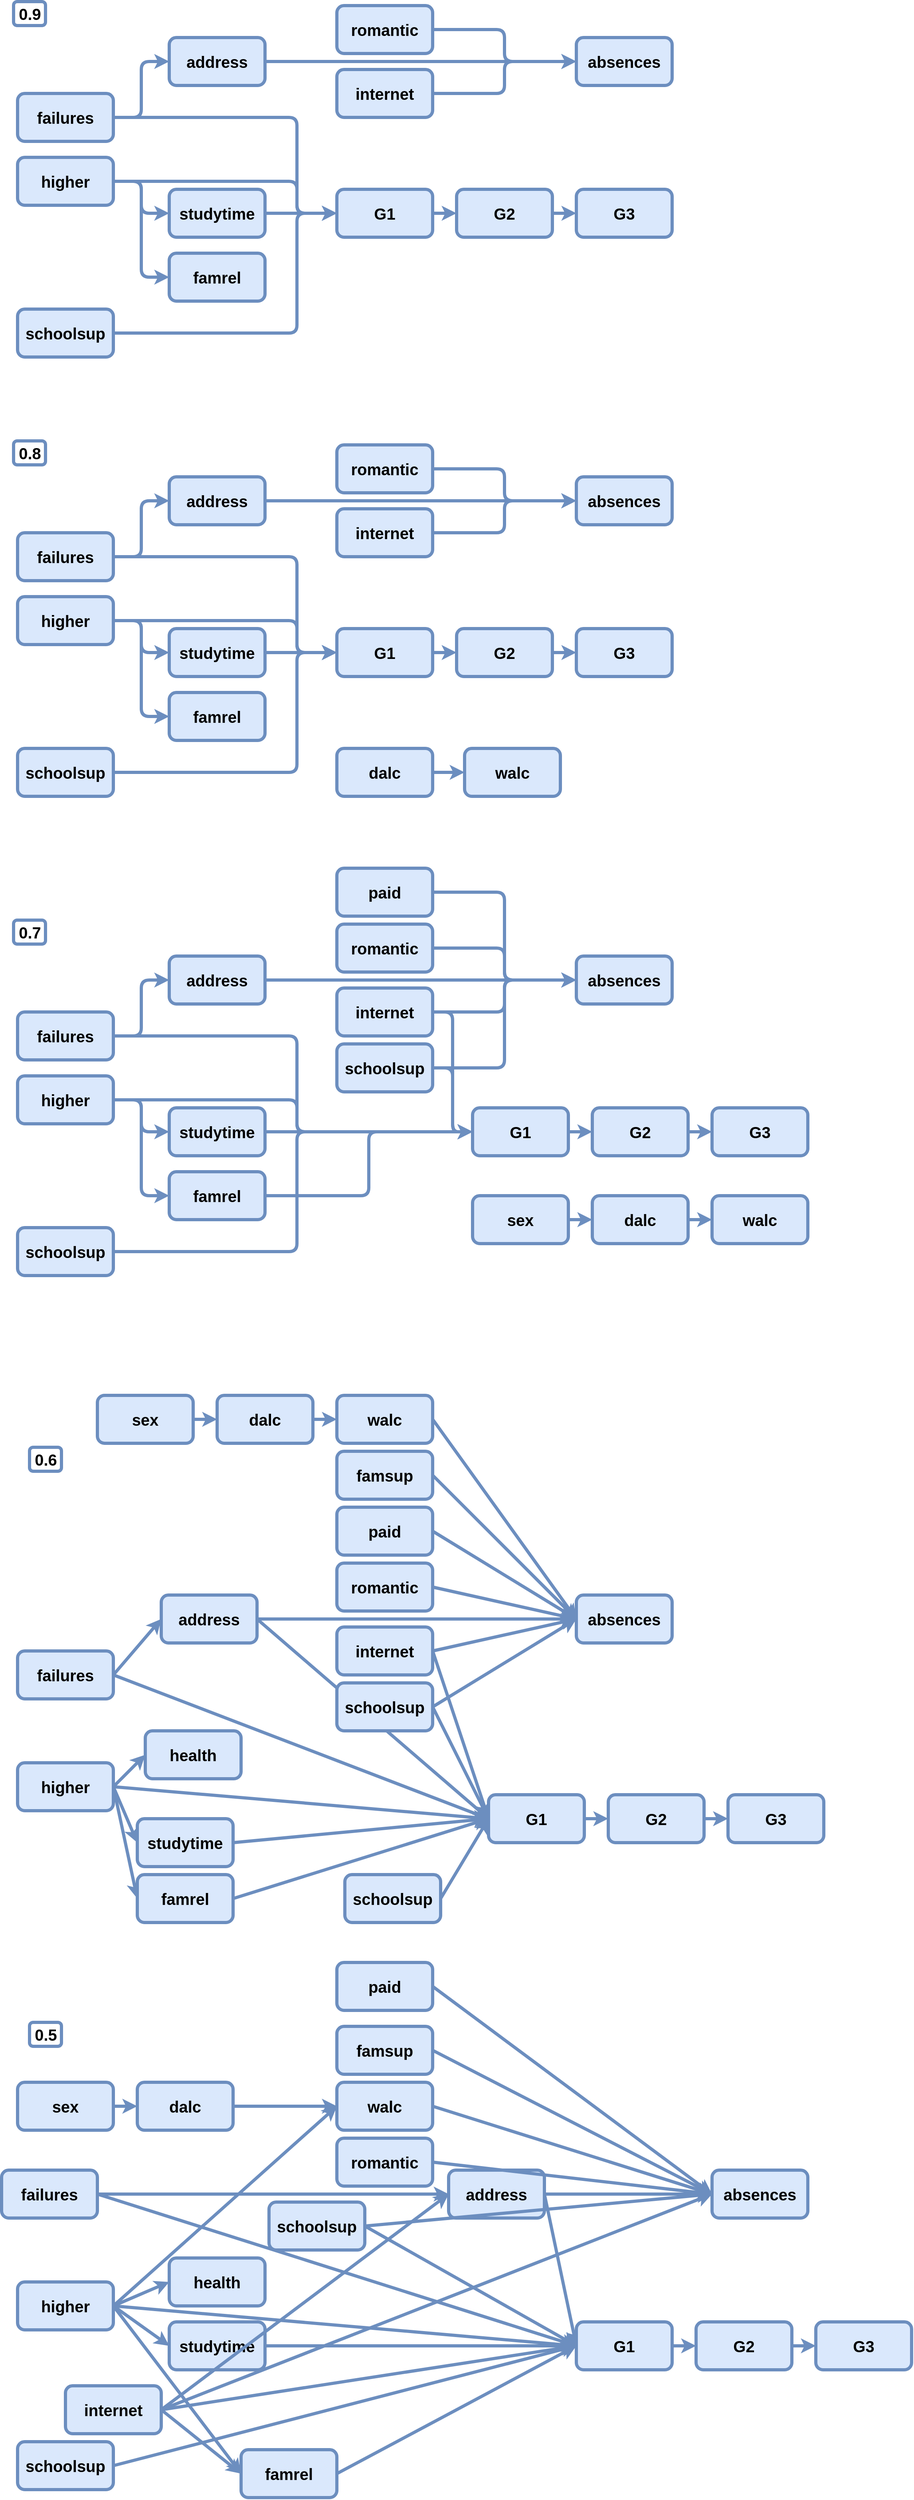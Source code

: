 <mxfile version="14.6.9" type="device"><diagram id="VENlktuMOf2jJMvf8YWD" name="Page-1"><mxGraphModel dx="1354" dy="972" grid="1" gridSize="10" guides="1" tooltips="1" connect="1" arrows="1" fold="1" page="1" pageScale="1" pageWidth="850" pageHeight="1100" math="0" shadow="0"><root><mxCell id="0"/><mxCell id="1" parent="0"/><mxCell id="U06WyMkNz7PcD0veeoz9-114" style="edgeStyle=orthogonalEdgeStyle;rounded=1;orthogonalLoop=1;jettySize=auto;html=1;exitX=1;exitY=0.5;exitDx=0;exitDy=0;entryX=0;entryY=0.5;entryDx=0;entryDy=0;strokeWidth=4;fillColor=#dae8fc;strokeColor=#6c8ebf;labelBackgroundColor=none;fontStyle=1;fontSize=20;" edge="1" parent="1" source="U06WyMkNz7PcD0veeoz9-3" target="U06WyMkNz7PcD0veeoz9-87"><mxGeometry relative="1" as="geometry"/></mxCell><mxCell id="U06WyMkNz7PcD0veeoz9-3" value="sex" style="whiteSpace=wrap;html=1;strokeWidth=4;deletable=1;cloneable=1;backgroundOutline=0;metaEdit=0;fixDash=0;rounded=1;fontSize=20;labelBackgroundColor=none;endArrow=classic;fillColor=#dae8fc;strokeColor=#6c8ebf;fontStyle=1" vertex="1" parent="1"><mxGeometry x="620" y="1940" width="120" height="60" as="geometry"/></mxCell><mxCell id="U06WyMkNz7PcD0veeoz9-44" style="edgeStyle=orthogonalEdgeStyle;orthogonalLoop=1;jettySize=auto;html=1;exitX=1;exitY=0.5;exitDx=0;exitDy=0;entryX=0;entryY=0.5;entryDx=0;entryDy=0;deletable=1;snapToPoint=0;fixDash=0;metaEdit=0;strokeWidth=4;cloneable=1;backgroundOutline=0;fillColor=#dae8fc;strokeColor=#6c8ebf;labelBackgroundColor=none;fontStyle=1;fontSize=20;" edge="1" parent="1" source="U06WyMkNz7PcD0veeoz9-8" target="U06WyMkNz7PcD0veeoz9-37"><mxGeometry relative="1" as="geometry"/></mxCell><mxCell id="U06WyMkNz7PcD0veeoz9-8" value="address" style="whiteSpace=wrap;html=1;strokeWidth=4;deletable=1;snapToPoint=0;fixDash=0;metaEdit=0;cloneable=1;backgroundOutline=0;rounded=1;fontSize=20;labelBackgroundColor=none;endArrow=classic;fillColor=#dae8fc;strokeColor=#6c8ebf;fontStyle=1" vertex="1" parent="1"><mxGeometry x="240" y="490" width="120" height="60" as="geometry"/></mxCell><mxCell id="U06WyMkNz7PcD0veeoz9-48" style="edgeStyle=orthogonalEdgeStyle;orthogonalLoop=1;jettySize=auto;html=1;exitX=1;exitY=0.5;exitDx=0;exitDy=0;entryX=0;entryY=0.5;entryDx=0;entryDy=0;deletable=1;snapToPoint=0;fixDash=0;metaEdit=0;strokeWidth=4;cloneable=1;backgroundOutline=0;fillColor=#dae8fc;strokeColor=#6c8ebf;labelBackgroundColor=none;fontStyle=1;fontSize=20;" edge="1" parent="1" source="U06WyMkNz7PcD0veeoz9-19" target="U06WyMkNz7PcD0veeoz9-38"><mxGeometry relative="1" as="geometry"><Array as="points"><mxPoint x="400" y="860"/><mxPoint x="400" y="710"/></Array></mxGeometry></mxCell><mxCell id="U06WyMkNz7PcD0veeoz9-19" value="schoolsup" style="whiteSpace=wrap;html=1;strokeWidth=4;deletable=1;snapToPoint=0;fixDash=0;metaEdit=0;cloneable=1;backgroundOutline=0;rounded=1;fontSize=20;labelBackgroundColor=none;endArrow=classic;fillColor=#dae8fc;strokeColor=#6c8ebf;fontStyle=1" vertex="1" parent="1"><mxGeometry x="50" y="830" width="120" height="60" as="geometry"/></mxCell><mxCell id="U06WyMkNz7PcD0veeoz9-162" style="orthogonalLoop=1;jettySize=auto;html=1;exitX=1;exitY=0.5;exitDx=0;exitDy=0;entryX=0;entryY=0.5;entryDx=0;entryDy=0;endArrow=classic;strokeWidth=4;fillColor=#dae8fc;strokeColor=#6c8ebf;labelBackgroundColor=none;fontStyle=1;fontSize=20;" edge="1" parent="1" source="U06WyMkNz7PcD0veeoz9-21" target="U06WyMkNz7PcD0veeoz9-151"><mxGeometry relative="1" as="geometry"/></mxCell><mxCell id="U06WyMkNz7PcD0veeoz9-21" value="famsup" style="whiteSpace=wrap;html=1;strokeWidth=4;deletable=1;cloneable=1;backgroundOutline=0;metaEdit=0;fixDash=0;rounded=1;fontSize=20;labelBackgroundColor=none;endArrow=classic;comic=0;fillColor=#dae8fc;strokeColor=#6c8ebf;fontStyle=1" vertex="1" parent="1"><mxGeometry x="450" y="2260" width="120" height="60" as="geometry"/></mxCell><mxCell id="U06WyMkNz7PcD0veeoz9-46" style="edgeStyle=orthogonalEdgeStyle;orthogonalLoop=1;jettySize=auto;html=1;exitX=1;exitY=0.5;exitDx=0;exitDy=0;entryX=0;entryY=0.5;entryDx=0;entryDy=0;deletable=1;snapToPoint=0;fixDash=0;metaEdit=0;strokeWidth=4;cloneable=1;backgroundOutline=0;fillColor=#dae8fc;strokeColor=#6c8ebf;labelBackgroundColor=none;fontStyle=1;fontSize=20;" edge="1" parent="1" source="U06WyMkNz7PcD0veeoz9-22" target="U06WyMkNz7PcD0veeoz9-8"><mxGeometry relative="1" as="geometry"/></mxCell><mxCell id="U06WyMkNz7PcD0veeoz9-47" style="edgeStyle=orthogonalEdgeStyle;orthogonalLoop=1;jettySize=auto;html=1;exitX=1;exitY=0.5;exitDx=0;exitDy=0;entryX=0;entryY=0.5;entryDx=0;entryDy=0;deletable=1;snapToPoint=0;fixDash=0;metaEdit=0;strokeWidth=4;cloneable=1;backgroundOutline=0;fillColor=#dae8fc;strokeColor=#6c8ebf;labelBackgroundColor=none;fontStyle=1;fontSize=20;" edge="1" parent="1" source="U06WyMkNz7PcD0veeoz9-22" target="U06WyMkNz7PcD0veeoz9-38"><mxGeometry relative="1" as="geometry"><Array as="points"><mxPoint x="400" y="590"/><mxPoint x="400" y="710"/></Array></mxGeometry></mxCell><mxCell id="U06WyMkNz7PcD0veeoz9-22" value="failures" style="whiteSpace=wrap;html=1;strokeWidth=4;deletable=1;snapToPoint=0;fixDash=0;metaEdit=0;cloneable=1;backgroundOutline=0;rounded=1;fontSize=20;labelBackgroundColor=none;endArrow=classic;fillColor=#dae8fc;strokeColor=#6c8ebf;fontStyle=1" vertex="1" parent="1"><mxGeometry x="50" y="560" width="120" height="60" as="geometry"/></mxCell><mxCell id="U06WyMkNz7PcD0veeoz9-118" style="edgeStyle=orthogonalEdgeStyle;rounded=1;orthogonalLoop=1;jettySize=auto;html=1;exitX=1;exitY=0.5;exitDx=0;exitDy=0;entryX=0;entryY=0.5;entryDx=0;entryDy=0;strokeWidth=4;fillColor=#dae8fc;strokeColor=#6c8ebf;labelBackgroundColor=none;fontStyle=1;fontSize=20;" edge="1" parent="1" source="U06WyMkNz7PcD0veeoz9-23" target="U06WyMkNz7PcD0veeoz9-107"><mxGeometry relative="1" as="geometry"/></mxCell><mxCell id="U06WyMkNz7PcD0veeoz9-23" value="paid" style="whiteSpace=wrap;html=1;strokeWidth=4;deletable=1;cloneable=1;backgroundOutline=0;metaEdit=0;fixDash=0;rounded=1;fontSize=20;labelBackgroundColor=none;endArrow=classic;fillColor=#dae8fc;strokeColor=#6c8ebf;fontStyle=1" vertex="1" parent="1"><mxGeometry x="450" y="1530" width="120" height="60" as="geometry"/></mxCell><mxCell id="U06WyMkNz7PcD0veeoz9-45" style="edgeStyle=orthogonalEdgeStyle;orthogonalLoop=1;jettySize=auto;html=1;exitX=1;exitY=0.5;exitDx=0;exitDy=0;entryX=0;entryY=0.5;entryDx=0;entryDy=0;deletable=1;snapToPoint=0;fixDash=0;metaEdit=0;strokeWidth=4;cloneable=1;backgroundOutline=0;fillColor=#dae8fc;strokeColor=#6c8ebf;labelBackgroundColor=none;fontStyle=1;fontSize=20;" edge="1" parent="1" source="U06WyMkNz7PcD0veeoz9-24" target="U06WyMkNz7PcD0veeoz9-38"><mxGeometry relative="1" as="geometry"/></mxCell><mxCell id="U06WyMkNz7PcD0veeoz9-24" value="studytime" style="whiteSpace=wrap;html=1;strokeWidth=4;deletable=1;snapToPoint=0;fixDash=0;metaEdit=0;cloneable=1;backgroundOutline=0;rounded=1;fontSize=20;labelBackgroundColor=none;endArrow=classic;fillColor=#dae8fc;strokeColor=#6c8ebf;fontStyle=1" vertex="1" parent="1"><mxGeometry x="240" y="680" width="120" height="60" as="geometry"/></mxCell><mxCell id="U06WyMkNz7PcD0veeoz9-49" style="edgeStyle=orthogonalEdgeStyle;orthogonalLoop=1;jettySize=auto;html=1;exitX=1;exitY=0.5;exitDx=0;exitDy=0;entryX=0;entryY=0.5;entryDx=0;entryDy=0;deletable=1;snapToPoint=0;fixDash=0;metaEdit=0;strokeWidth=4;cloneable=1;backgroundOutline=0;fillColor=#dae8fc;strokeColor=#6c8ebf;labelBackgroundColor=none;fontStyle=1;fontSize=20;" edge="1" parent="1" source="U06WyMkNz7PcD0veeoz9-28" target="U06WyMkNz7PcD0veeoz9-24"><mxGeometry relative="1" as="geometry"/></mxCell><mxCell id="U06WyMkNz7PcD0veeoz9-50" style="edgeStyle=orthogonalEdgeStyle;orthogonalLoop=1;jettySize=auto;html=1;exitX=1;exitY=0.5;exitDx=0;exitDy=0;entryX=0;entryY=0.5;entryDx=0;entryDy=0;deletable=1;snapToPoint=0;fixDash=0;metaEdit=0;strokeWidth=4;cloneable=1;backgroundOutline=0;fillColor=#dae8fc;strokeColor=#6c8ebf;labelBackgroundColor=none;fontStyle=1;fontSize=20;" edge="1" parent="1" source="U06WyMkNz7PcD0veeoz9-28" target="U06WyMkNz7PcD0veeoz9-34"><mxGeometry relative="1" as="geometry"/></mxCell><mxCell id="U06WyMkNz7PcD0veeoz9-51" style="edgeStyle=orthogonalEdgeStyle;orthogonalLoop=1;jettySize=auto;html=1;exitX=1;exitY=0.5;exitDx=0;exitDy=0;entryX=0;entryY=0.5;entryDx=0;entryDy=0;deletable=1;snapToPoint=0;fixDash=0;metaEdit=0;strokeWidth=4;cloneable=1;backgroundOutline=0;fillColor=#dae8fc;strokeColor=#6c8ebf;labelBackgroundColor=none;fontStyle=1;fontSize=20;" edge="1" parent="1" source="U06WyMkNz7PcD0veeoz9-28" target="U06WyMkNz7PcD0veeoz9-38"><mxGeometry relative="1" as="geometry"><Array as="points"><mxPoint x="400" y="670"/><mxPoint x="400" y="710"/></Array></mxGeometry></mxCell><mxCell id="U06WyMkNz7PcD0veeoz9-28" value="higher" style="whiteSpace=wrap;html=1;strokeWidth=4;deletable=1;snapToPoint=0;fixDash=0;metaEdit=0;cloneable=1;backgroundOutline=0;rounded=1;fontSize=20;labelBackgroundColor=none;endArrow=classic;fillColor=#dae8fc;strokeColor=#6c8ebf;fontStyle=1" vertex="1" parent="1"><mxGeometry x="50" y="640" width="120" height="60" as="geometry"/></mxCell><mxCell id="U06WyMkNz7PcD0veeoz9-52" style="edgeStyle=orthogonalEdgeStyle;orthogonalLoop=1;jettySize=auto;html=1;exitX=1;exitY=0.5;exitDx=0;exitDy=0;entryX=0;entryY=0.5;entryDx=0;entryDy=0;deletable=1;snapToPoint=0;fixDash=0;metaEdit=0;strokeWidth=4;cloneable=1;backgroundOutline=0;fillColor=#dae8fc;strokeColor=#6c8ebf;labelBackgroundColor=none;fontStyle=1;fontSize=20;" edge="1" parent="1" source="U06WyMkNz7PcD0veeoz9-30" target="U06WyMkNz7PcD0veeoz9-37"><mxGeometry relative="1" as="geometry"/></mxCell><mxCell id="U06WyMkNz7PcD0veeoz9-30" value="internet" style="whiteSpace=wrap;html=1;strokeWidth=4;deletable=1;snapToPoint=0;fixDash=0;metaEdit=0;cloneable=1;backgroundOutline=0;rounded=1;fontSize=20;labelBackgroundColor=none;endArrow=classic;fillColor=#dae8fc;strokeColor=#6c8ebf;fontStyle=1" vertex="1" parent="1"><mxGeometry x="450" y="530" width="120" height="60" as="geometry"/></mxCell><mxCell id="U06WyMkNz7PcD0veeoz9-85" value="" style="edgeStyle=orthogonalEdgeStyle;rounded=1;orthogonalLoop=1;jettySize=auto;html=1;strokeWidth=4;fillColor=#dae8fc;strokeColor=#6c8ebf;labelBackgroundColor=none;fontStyle=1;fontSize=20;" edge="1" parent="1" source="U06WyMkNz7PcD0veeoz9-31" target="U06WyMkNz7PcD0veeoz9-33"><mxGeometry relative="1" as="geometry"/></mxCell><mxCell id="U06WyMkNz7PcD0veeoz9-31" value="dalc" style="whiteSpace=wrap;html=1;strokeWidth=4;deletable=1;cloneable=1;backgroundOutline=0;metaEdit=0;fixDash=0;rounded=1;fontSize=20;labelBackgroundColor=none;endArrow=classic;fillColor=#dae8fc;strokeColor=#6c8ebf;fontStyle=1" vertex="1" parent="1"><mxGeometry x="450" y="1380" width="120" height="60" as="geometry"/></mxCell><mxCell id="U06WyMkNz7PcD0veeoz9-33" value="walc" style="whiteSpace=wrap;html=1;strokeWidth=4;deletable=1;cloneable=1;backgroundOutline=0;metaEdit=0;fixDash=0;rounded=1;fontSize=20;labelBackgroundColor=none;endArrow=classic;fillColor=#dae8fc;strokeColor=#6c8ebf;fontStyle=1" vertex="1" parent="1"><mxGeometry x="610" y="1380" width="120" height="60" as="geometry"/></mxCell><mxCell id="U06WyMkNz7PcD0veeoz9-34" value="famrel" style="whiteSpace=wrap;html=1;strokeWidth=4;deletable=1;snapToPoint=0;fixDash=0;metaEdit=0;cloneable=1;backgroundOutline=0;rounded=1;fontSize=20;labelBackgroundColor=none;endArrow=classic;fillColor=#dae8fc;strokeColor=#6c8ebf;fontStyle=1" vertex="1" parent="1"><mxGeometry x="240" y="760" width="120" height="60" as="geometry"/></mxCell><mxCell id="U06WyMkNz7PcD0veeoz9-35" value="health" style="whiteSpace=wrap;html=1;strokeWidth=4;deletable=1;cloneable=1;backgroundOutline=0;metaEdit=0;fixDash=0;rounded=1;fontSize=20;labelBackgroundColor=none;endArrow=classic;comic=0;fillColor=#dae8fc;strokeColor=#6c8ebf;fontStyle=1" vertex="1" parent="1"><mxGeometry x="210" y="2610" width="120" height="60" as="geometry"/></mxCell><mxCell id="U06WyMkNz7PcD0veeoz9-53" style="edgeStyle=orthogonalEdgeStyle;orthogonalLoop=1;jettySize=auto;html=1;exitX=1;exitY=0.5;exitDx=0;exitDy=0;entryX=0;entryY=0.5;entryDx=0;entryDy=0;deletable=1;snapToPoint=0;fixDash=0;metaEdit=0;strokeWidth=4;cloneable=1;backgroundOutline=0;fillColor=#dae8fc;strokeColor=#6c8ebf;labelBackgroundColor=none;fontStyle=1;fontSize=20;" edge="1" parent="1" source="U06WyMkNz7PcD0veeoz9-36" target="U06WyMkNz7PcD0veeoz9-37"><mxGeometry relative="1" as="geometry"/></mxCell><mxCell id="U06WyMkNz7PcD0veeoz9-36" value="romantic" style="whiteSpace=wrap;html=1;strokeWidth=4;deletable=1;snapToPoint=0;fixDash=0;metaEdit=0;cloneable=1;backgroundOutline=0;rounded=1;fontSize=20;labelBackgroundColor=none;endArrow=classic;fillColor=#dae8fc;strokeColor=#6c8ebf;fontStyle=1" vertex="1" parent="1"><mxGeometry x="450" y="450" width="120" height="60" as="geometry"/></mxCell><mxCell id="U06WyMkNz7PcD0veeoz9-37" value="absences" style="whiteSpace=wrap;html=1;strokeWidth=4;deletable=1;snapToPoint=0;fixDash=0;metaEdit=0;cloneable=1;backgroundOutline=0;rounded=1;fontSize=20;labelBackgroundColor=none;endArrow=classic;fillColor=#dae8fc;strokeColor=#6c8ebf;fontStyle=1" vertex="1" parent="1"><mxGeometry x="750" y="490" width="120" height="60" as="geometry"/></mxCell><mxCell id="U06WyMkNz7PcD0veeoz9-54" style="edgeStyle=orthogonalEdgeStyle;orthogonalLoop=1;jettySize=auto;html=1;exitX=1;exitY=0.5;exitDx=0;exitDy=0;entryX=0;entryY=0.5;entryDx=0;entryDy=0;deletable=1;snapToPoint=0;fixDash=0;metaEdit=0;strokeWidth=4;cloneable=1;backgroundOutline=0;fillColor=#dae8fc;strokeColor=#6c8ebf;labelBackgroundColor=none;fontStyle=1;fontSize=20;" edge="1" parent="1" source="U06WyMkNz7PcD0veeoz9-38" target="U06WyMkNz7PcD0veeoz9-39"><mxGeometry relative="1" as="geometry"/></mxCell><mxCell id="U06WyMkNz7PcD0veeoz9-38" value="G1" style="whiteSpace=wrap;html=1;strokeWidth=4;deletable=1;snapToPoint=0;fixDash=0;metaEdit=0;cloneable=1;backgroundOutline=0;rounded=1;fontSize=20;labelBackgroundColor=none;endArrow=classic;fillColor=#dae8fc;strokeColor=#6c8ebf;fontStyle=1" vertex="1" parent="1"><mxGeometry x="450" y="680" width="120" height="60" as="geometry"/></mxCell><mxCell id="U06WyMkNz7PcD0veeoz9-57" style="edgeStyle=orthogonalEdgeStyle;orthogonalLoop=1;jettySize=auto;html=1;exitX=1;exitY=0.5;exitDx=0;exitDy=0;entryX=0;entryY=0.5;entryDx=0;entryDy=0;deletable=1;snapToPoint=0;fixDash=0;metaEdit=0;strokeWidth=4;cloneable=1;backgroundOutline=0;fillColor=#dae8fc;strokeColor=#6c8ebf;labelBackgroundColor=none;fontStyle=1;fontSize=20;" edge="1" parent="1" source="U06WyMkNz7PcD0veeoz9-39" target="U06WyMkNz7PcD0veeoz9-40"><mxGeometry relative="1" as="geometry"/></mxCell><mxCell id="U06WyMkNz7PcD0veeoz9-39" value="G2" style="whiteSpace=wrap;html=1;strokeWidth=4;deletable=1;snapToPoint=0;fixDash=0;metaEdit=0;cloneable=1;backgroundOutline=0;rounded=1;fontSize=20;labelBackgroundColor=none;endArrow=classic;fillColor=#dae8fc;strokeColor=#6c8ebf;fontStyle=1" vertex="1" parent="1"><mxGeometry x="600" y="680" width="120" height="60" as="geometry"/></mxCell><mxCell id="U06WyMkNz7PcD0veeoz9-40" value="G3" style="whiteSpace=wrap;html=1;strokeWidth=4;deletable=1;snapToPoint=0;fixDash=0;metaEdit=0;cloneable=1;backgroundOutline=0;rounded=1;fontSize=20;labelBackgroundColor=none;endArrow=classic;fillColor=#dae8fc;strokeColor=#6c8ebf;fontStyle=1" vertex="1" parent="1"><mxGeometry x="750" y="680" width="120" height="60" as="geometry"/></mxCell><mxCell id="U06WyMkNz7PcD0veeoz9-59" value="0.9" style="text;html=1;align=center;verticalAlign=middle;resizable=0;points=[];autosize=1;strokeWidth=4;rounded=1;fontSize=20;labelBackgroundColor=none;endArrow=classic;strokeColor=#6c8ebf;fontStyle=1" vertex="1" parent="1"><mxGeometry x="45" y="445" width="40" height="30" as="geometry"/></mxCell><mxCell id="U06WyMkNz7PcD0veeoz9-60" style="edgeStyle=orthogonalEdgeStyle;orthogonalLoop=1;jettySize=auto;html=1;exitX=1;exitY=0.5;exitDx=0;exitDy=0;entryX=0;entryY=0.5;entryDx=0;entryDy=0;deletable=1;snapToPoint=0;fixDash=0;metaEdit=0;strokeWidth=4;cloneable=1;backgroundOutline=0;fillColor=#dae8fc;strokeColor=#6c8ebf;labelBackgroundColor=none;fontStyle=1;fontSize=20;" edge="1" parent="1" source="U06WyMkNz7PcD0veeoz9-61" target="U06WyMkNz7PcD0veeoz9-78"><mxGeometry relative="1" as="geometry"/></mxCell><mxCell id="U06WyMkNz7PcD0veeoz9-61" value="address" style="whiteSpace=wrap;html=1;strokeWidth=4;deletable=1;snapToPoint=0;fixDash=0;metaEdit=0;cloneable=1;backgroundOutline=0;rounded=1;fontSize=20;labelBackgroundColor=none;endArrow=classic;fillColor=#dae8fc;strokeColor=#6c8ebf;fontStyle=1" vertex="1" parent="1"><mxGeometry x="240" y="1040" width="120" height="60" as="geometry"/></mxCell><mxCell id="U06WyMkNz7PcD0veeoz9-62" style="edgeStyle=orthogonalEdgeStyle;orthogonalLoop=1;jettySize=auto;html=1;exitX=1;exitY=0.5;exitDx=0;exitDy=0;entryX=0;entryY=0.5;entryDx=0;entryDy=0;deletable=1;snapToPoint=0;fixDash=0;metaEdit=0;strokeWidth=4;cloneable=1;backgroundOutline=0;fillColor=#dae8fc;strokeColor=#6c8ebf;labelBackgroundColor=none;fontStyle=1;fontSize=20;" edge="1" parent="1" source="U06WyMkNz7PcD0veeoz9-63" target="U06WyMkNz7PcD0veeoz9-80"><mxGeometry relative="1" as="geometry"><Array as="points"><mxPoint x="400" y="1410"/><mxPoint x="400" y="1260"/></Array></mxGeometry></mxCell><mxCell id="U06WyMkNz7PcD0veeoz9-63" value="schoolsup" style="whiteSpace=wrap;html=1;strokeWidth=4;deletable=1;snapToPoint=0;fixDash=0;metaEdit=0;cloneable=1;backgroundOutline=0;rounded=1;fontSize=20;labelBackgroundColor=none;endArrow=classic;fillColor=#dae8fc;strokeColor=#6c8ebf;fontStyle=1" vertex="1" parent="1"><mxGeometry x="50" y="1380" width="120" height="60" as="geometry"/></mxCell><mxCell id="U06WyMkNz7PcD0veeoz9-64" style="edgeStyle=orthogonalEdgeStyle;orthogonalLoop=1;jettySize=auto;html=1;exitX=1;exitY=0.5;exitDx=0;exitDy=0;entryX=0;entryY=0.5;entryDx=0;entryDy=0;deletable=1;snapToPoint=0;fixDash=0;metaEdit=0;strokeWidth=4;cloneable=1;backgroundOutline=0;fillColor=#dae8fc;strokeColor=#6c8ebf;labelBackgroundColor=none;fontStyle=1;fontSize=20;" edge="1" parent="1" source="U06WyMkNz7PcD0veeoz9-66" target="U06WyMkNz7PcD0veeoz9-61"><mxGeometry relative="1" as="geometry"/></mxCell><mxCell id="U06WyMkNz7PcD0veeoz9-65" style="edgeStyle=orthogonalEdgeStyle;orthogonalLoop=1;jettySize=auto;html=1;exitX=1;exitY=0.5;exitDx=0;exitDy=0;entryX=0;entryY=0.5;entryDx=0;entryDy=0;deletable=1;snapToPoint=0;fixDash=0;metaEdit=0;strokeWidth=4;cloneable=1;backgroundOutline=0;fillColor=#dae8fc;strokeColor=#6c8ebf;labelBackgroundColor=none;fontStyle=1;fontSize=20;" edge="1" parent="1" source="U06WyMkNz7PcD0veeoz9-66" target="U06WyMkNz7PcD0veeoz9-80"><mxGeometry relative="1" as="geometry"><Array as="points"><mxPoint x="400" y="1140"/><mxPoint x="400" y="1260"/></Array></mxGeometry></mxCell><mxCell id="U06WyMkNz7PcD0veeoz9-66" value="failures" style="whiteSpace=wrap;html=1;strokeWidth=4;deletable=1;snapToPoint=0;fixDash=0;metaEdit=0;cloneable=1;backgroundOutline=0;rounded=1;fontSize=20;labelBackgroundColor=none;endArrow=classic;fillColor=#dae8fc;strokeColor=#6c8ebf;fontStyle=1" vertex="1" parent="1"><mxGeometry x="50" y="1110" width="120" height="60" as="geometry"/></mxCell><mxCell id="U06WyMkNz7PcD0veeoz9-67" style="edgeStyle=orthogonalEdgeStyle;orthogonalLoop=1;jettySize=auto;html=1;exitX=1;exitY=0.5;exitDx=0;exitDy=0;entryX=0;entryY=0.5;entryDx=0;entryDy=0;deletable=1;snapToPoint=0;fixDash=0;metaEdit=0;strokeWidth=4;cloneable=1;backgroundOutline=0;fillColor=#dae8fc;strokeColor=#6c8ebf;labelBackgroundColor=none;fontStyle=1;fontSize=20;" edge="1" parent="1" source="U06WyMkNz7PcD0veeoz9-68" target="U06WyMkNz7PcD0veeoz9-80"><mxGeometry relative="1" as="geometry"/></mxCell><mxCell id="U06WyMkNz7PcD0veeoz9-68" value="studytime" style="whiteSpace=wrap;html=1;strokeWidth=4;deletable=1;snapToPoint=0;fixDash=0;metaEdit=0;cloneable=1;backgroundOutline=0;rounded=1;fontSize=20;labelBackgroundColor=none;endArrow=classic;fillColor=#dae8fc;strokeColor=#6c8ebf;fontStyle=1" vertex="1" parent="1"><mxGeometry x="240" y="1230" width="120" height="60" as="geometry"/></mxCell><mxCell id="U06WyMkNz7PcD0veeoz9-69" style="edgeStyle=orthogonalEdgeStyle;orthogonalLoop=1;jettySize=auto;html=1;exitX=1;exitY=0.5;exitDx=0;exitDy=0;entryX=0;entryY=0.5;entryDx=0;entryDy=0;deletable=1;snapToPoint=0;fixDash=0;metaEdit=0;strokeWidth=4;cloneable=1;backgroundOutline=0;fillColor=#dae8fc;strokeColor=#6c8ebf;labelBackgroundColor=none;fontStyle=1;fontSize=20;" edge="1" parent="1" source="U06WyMkNz7PcD0veeoz9-72" target="U06WyMkNz7PcD0veeoz9-68"><mxGeometry relative="1" as="geometry"/></mxCell><mxCell id="U06WyMkNz7PcD0veeoz9-70" style="edgeStyle=orthogonalEdgeStyle;orthogonalLoop=1;jettySize=auto;html=1;exitX=1;exitY=0.5;exitDx=0;exitDy=0;entryX=0;entryY=0.5;entryDx=0;entryDy=0;deletable=1;snapToPoint=0;fixDash=0;metaEdit=0;strokeWidth=4;cloneable=1;backgroundOutline=0;fillColor=#dae8fc;strokeColor=#6c8ebf;labelBackgroundColor=none;fontStyle=1;fontSize=20;" edge="1" parent="1" source="U06WyMkNz7PcD0veeoz9-72" target="U06WyMkNz7PcD0veeoz9-75"><mxGeometry relative="1" as="geometry"/></mxCell><mxCell id="U06WyMkNz7PcD0veeoz9-71" style="edgeStyle=orthogonalEdgeStyle;orthogonalLoop=1;jettySize=auto;html=1;exitX=1;exitY=0.5;exitDx=0;exitDy=0;entryX=0;entryY=0.5;entryDx=0;entryDy=0;deletable=1;snapToPoint=0;fixDash=0;metaEdit=0;strokeWidth=4;cloneable=1;backgroundOutline=0;fillColor=#dae8fc;strokeColor=#6c8ebf;labelBackgroundColor=none;fontStyle=1;fontSize=20;" edge="1" parent="1" source="U06WyMkNz7PcD0veeoz9-72" target="U06WyMkNz7PcD0veeoz9-80"><mxGeometry relative="1" as="geometry"><Array as="points"><mxPoint x="400" y="1220"/><mxPoint x="400" y="1260"/></Array></mxGeometry></mxCell><mxCell id="U06WyMkNz7PcD0veeoz9-72" value="higher" style="whiteSpace=wrap;html=1;strokeWidth=4;deletable=1;snapToPoint=0;fixDash=0;metaEdit=0;cloneable=1;backgroundOutline=0;rounded=1;fontSize=20;labelBackgroundColor=none;endArrow=classic;fillColor=#dae8fc;strokeColor=#6c8ebf;fontStyle=1" vertex="1" parent="1"><mxGeometry x="50" y="1190" width="120" height="60" as="geometry"/></mxCell><mxCell id="U06WyMkNz7PcD0veeoz9-73" style="edgeStyle=orthogonalEdgeStyle;orthogonalLoop=1;jettySize=auto;html=1;exitX=1;exitY=0.5;exitDx=0;exitDy=0;entryX=0;entryY=0.5;entryDx=0;entryDy=0;deletable=1;snapToPoint=0;fixDash=0;metaEdit=0;strokeWidth=4;cloneable=1;backgroundOutline=0;fillColor=#dae8fc;strokeColor=#6c8ebf;labelBackgroundColor=none;fontStyle=1;fontSize=20;" edge="1" parent="1" source="U06WyMkNz7PcD0veeoz9-74" target="U06WyMkNz7PcD0veeoz9-78"><mxGeometry relative="1" as="geometry"/></mxCell><mxCell id="U06WyMkNz7PcD0veeoz9-74" value="internet" style="whiteSpace=wrap;html=1;strokeWidth=4;deletable=1;snapToPoint=0;fixDash=0;metaEdit=0;cloneable=1;backgroundOutline=0;rounded=1;fontSize=20;labelBackgroundColor=none;endArrow=classic;fillColor=#dae8fc;strokeColor=#6c8ebf;fontStyle=1" vertex="1" parent="1"><mxGeometry x="450" y="1080" width="120" height="60" as="geometry"/></mxCell><mxCell id="U06WyMkNz7PcD0veeoz9-75" value="famrel" style="whiteSpace=wrap;html=1;strokeWidth=4;deletable=1;snapToPoint=0;fixDash=0;metaEdit=0;cloneable=1;backgroundOutline=0;rounded=1;fontSize=20;labelBackgroundColor=none;endArrow=classic;fillColor=#dae8fc;strokeColor=#6c8ebf;fontStyle=1" vertex="1" parent="1"><mxGeometry x="240" y="1310" width="120" height="60" as="geometry"/></mxCell><mxCell id="U06WyMkNz7PcD0veeoz9-76" style="edgeStyle=orthogonalEdgeStyle;orthogonalLoop=1;jettySize=auto;html=1;exitX=1;exitY=0.5;exitDx=0;exitDy=0;entryX=0;entryY=0.5;entryDx=0;entryDy=0;deletable=1;snapToPoint=0;fixDash=0;metaEdit=0;strokeWidth=4;cloneable=1;backgroundOutline=0;fillColor=#dae8fc;strokeColor=#6c8ebf;labelBackgroundColor=none;fontStyle=1;fontSize=20;" edge="1" parent="1" source="U06WyMkNz7PcD0veeoz9-77" target="U06WyMkNz7PcD0veeoz9-78"><mxGeometry relative="1" as="geometry"/></mxCell><mxCell id="U06WyMkNz7PcD0veeoz9-77" value="romantic" style="whiteSpace=wrap;html=1;strokeWidth=4;deletable=1;snapToPoint=0;fixDash=0;metaEdit=0;cloneable=1;backgroundOutline=0;rounded=1;fontSize=20;labelBackgroundColor=none;endArrow=classic;fillColor=#dae8fc;strokeColor=#6c8ebf;fontStyle=1" vertex="1" parent="1"><mxGeometry x="450" y="1000" width="120" height="60" as="geometry"/></mxCell><mxCell id="U06WyMkNz7PcD0veeoz9-78" value="absences" style="whiteSpace=wrap;html=1;strokeWidth=4;deletable=1;snapToPoint=0;fixDash=0;metaEdit=0;cloneable=1;backgroundOutline=0;rounded=1;fontSize=20;labelBackgroundColor=none;endArrow=classic;fillColor=#dae8fc;strokeColor=#6c8ebf;fontStyle=1" vertex="1" parent="1"><mxGeometry x="750" y="1040" width="120" height="60" as="geometry"/></mxCell><mxCell id="U06WyMkNz7PcD0veeoz9-79" style="edgeStyle=orthogonalEdgeStyle;orthogonalLoop=1;jettySize=auto;html=1;exitX=1;exitY=0.5;exitDx=0;exitDy=0;entryX=0;entryY=0.5;entryDx=0;entryDy=0;deletable=1;snapToPoint=0;fixDash=0;metaEdit=0;strokeWidth=4;cloneable=1;backgroundOutline=0;fillColor=#dae8fc;strokeColor=#6c8ebf;labelBackgroundColor=none;fontStyle=1;fontSize=20;" edge="1" parent="1" source="U06WyMkNz7PcD0veeoz9-80" target="U06WyMkNz7PcD0veeoz9-82"><mxGeometry relative="1" as="geometry"/></mxCell><mxCell id="U06WyMkNz7PcD0veeoz9-80" value="G1" style="whiteSpace=wrap;html=1;strokeWidth=4;deletable=1;snapToPoint=0;fixDash=0;metaEdit=0;cloneable=1;backgroundOutline=0;rounded=1;fontSize=20;labelBackgroundColor=none;endArrow=classic;fillColor=#dae8fc;strokeColor=#6c8ebf;fontStyle=1" vertex="1" parent="1"><mxGeometry x="450" y="1230" width="120" height="60" as="geometry"/></mxCell><mxCell id="U06WyMkNz7PcD0veeoz9-81" style="edgeStyle=orthogonalEdgeStyle;orthogonalLoop=1;jettySize=auto;html=1;exitX=1;exitY=0.5;exitDx=0;exitDy=0;entryX=0;entryY=0.5;entryDx=0;entryDy=0;deletable=1;snapToPoint=0;fixDash=0;metaEdit=0;strokeWidth=4;cloneable=1;backgroundOutline=0;fillColor=#dae8fc;strokeColor=#6c8ebf;labelBackgroundColor=none;fontStyle=1;fontSize=20;" edge="1" parent="1" source="U06WyMkNz7PcD0veeoz9-82" target="U06WyMkNz7PcD0veeoz9-83"><mxGeometry relative="1" as="geometry"/></mxCell><mxCell id="U06WyMkNz7PcD0veeoz9-82" value="G2" style="whiteSpace=wrap;html=1;strokeWidth=4;deletable=1;snapToPoint=0;fixDash=0;metaEdit=0;cloneable=1;backgroundOutline=0;rounded=1;fontSize=20;labelBackgroundColor=none;endArrow=classic;fillColor=#dae8fc;strokeColor=#6c8ebf;fontStyle=1" vertex="1" parent="1"><mxGeometry x="600" y="1230" width="120" height="60" as="geometry"/></mxCell><mxCell id="U06WyMkNz7PcD0veeoz9-83" value="G3" style="whiteSpace=wrap;html=1;strokeWidth=4;deletable=1;snapToPoint=0;fixDash=0;metaEdit=0;cloneable=1;backgroundOutline=0;rounded=1;fontSize=20;labelBackgroundColor=none;endArrow=classic;fillColor=#dae8fc;strokeColor=#6c8ebf;fontStyle=1" vertex="1" parent="1"><mxGeometry x="750" y="1230" width="120" height="60" as="geometry"/></mxCell><mxCell id="U06WyMkNz7PcD0veeoz9-84" value="0.8" style="text;html=1;align=center;verticalAlign=middle;resizable=0;points=[];autosize=1;strokeWidth=4;rounded=1;fontSize=20;labelBackgroundColor=none;endArrow=classic;strokeColor=#6c8ebf;fontStyle=1" vertex="1" parent="1"><mxGeometry x="45" y="995" width="40" height="30" as="geometry"/></mxCell><mxCell id="U06WyMkNz7PcD0veeoz9-86" value="" style="edgeStyle=orthogonalEdgeStyle;rounded=1;orthogonalLoop=1;jettySize=auto;html=1;strokeWidth=4;fillColor=#dae8fc;strokeColor=#6c8ebf;labelBackgroundColor=none;fontStyle=1;fontSize=20;" edge="1" parent="1" source="U06WyMkNz7PcD0veeoz9-87" target="U06WyMkNz7PcD0veeoz9-88"><mxGeometry relative="1" as="geometry"/></mxCell><mxCell id="U06WyMkNz7PcD0veeoz9-87" value="dalc" style="whiteSpace=wrap;html=1;strokeWidth=4;deletable=1;cloneable=1;backgroundOutline=0;metaEdit=0;fixDash=0;rounded=1;fontSize=20;labelBackgroundColor=none;endArrow=classic;fillColor=#dae8fc;strokeColor=#6c8ebf;fontStyle=1" vertex="1" parent="1"><mxGeometry x="770" y="1940" width="120" height="60" as="geometry"/></mxCell><mxCell id="U06WyMkNz7PcD0veeoz9-88" value="walc" style="whiteSpace=wrap;html=1;strokeWidth=4;deletable=1;cloneable=1;backgroundOutline=0;metaEdit=0;fixDash=0;rounded=1;fontSize=20;labelBackgroundColor=none;endArrow=classic;fillColor=#dae8fc;strokeColor=#6c8ebf;fontStyle=1" vertex="1" parent="1"><mxGeometry x="920" y="1940" width="120" height="60" as="geometry"/></mxCell><mxCell id="U06WyMkNz7PcD0veeoz9-89" style="edgeStyle=orthogonalEdgeStyle;orthogonalLoop=1;jettySize=auto;html=1;exitX=1;exitY=0.5;exitDx=0;exitDy=0;entryX=0;entryY=0.5;entryDx=0;entryDy=0;deletable=1;snapToPoint=0;fixDash=0;metaEdit=0;strokeWidth=4;cloneable=1;backgroundOutline=0;fillColor=#dae8fc;strokeColor=#6c8ebf;labelBackgroundColor=none;fontStyle=1;fontSize=20;" edge="1" parent="1" source="U06WyMkNz7PcD0veeoz9-90" target="U06WyMkNz7PcD0veeoz9-107"><mxGeometry relative="1" as="geometry"/></mxCell><mxCell id="U06WyMkNz7PcD0veeoz9-90" value="address" style="whiteSpace=wrap;html=1;strokeWidth=4;deletable=1;snapToPoint=0;fixDash=0;metaEdit=0;cloneable=1;backgroundOutline=0;rounded=1;fontSize=20;labelBackgroundColor=none;endArrow=classic;fillColor=#dae8fc;strokeColor=#6c8ebf;fontStyle=1" vertex="1" parent="1"><mxGeometry x="240" y="1640" width="120" height="60" as="geometry"/></mxCell><mxCell id="U06WyMkNz7PcD0veeoz9-91" style="edgeStyle=orthogonalEdgeStyle;orthogonalLoop=1;jettySize=auto;html=1;exitX=1;exitY=0.5;exitDx=0;exitDy=0;entryX=0;entryY=0.5;entryDx=0;entryDy=0;deletable=1;snapToPoint=0;fixDash=0;metaEdit=0;strokeWidth=4;cloneable=1;backgroundOutline=0;fillColor=#dae8fc;strokeColor=#6c8ebf;labelBackgroundColor=none;fontStyle=1;fontSize=20;" edge="1" parent="1" source="U06WyMkNz7PcD0veeoz9-92" target="U06WyMkNz7PcD0veeoz9-109"><mxGeometry relative="1" as="geometry"><Array as="points"><mxPoint x="400" y="2010"/><mxPoint x="400" y="1860"/></Array></mxGeometry></mxCell><mxCell id="U06WyMkNz7PcD0veeoz9-92" value="schoolsup" style="whiteSpace=wrap;html=1;strokeWidth=4;deletable=1;snapToPoint=0;fixDash=0;metaEdit=0;cloneable=1;backgroundOutline=0;rounded=1;fontSize=20;labelBackgroundColor=none;endArrow=classic;fillColor=#dae8fc;strokeColor=#6c8ebf;fontStyle=1" vertex="1" parent="1"><mxGeometry x="50" y="1980" width="120" height="60" as="geometry"/></mxCell><mxCell id="U06WyMkNz7PcD0veeoz9-93" style="edgeStyle=orthogonalEdgeStyle;orthogonalLoop=1;jettySize=auto;html=1;exitX=1;exitY=0.5;exitDx=0;exitDy=0;entryX=0;entryY=0.5;entryDx=0;entryDy=0;deletable=1;snapToPoint=0;fixDash=0;metaEdit=0;strokeWidth=4;cloneable=1;backgroundOutline=0;fillColor=#dae8fc;strokeColor=#6c8ebf;labelBackgroundColor=none;fontStyle=1;fontSize=20;" edge="1" parent="1" source="U06WyMkNz7PcD0veeoz9-95" target="U06WyMkNz7PcD0veeoz9-90"><mxGeometry relative="1" as="geometry"/></mxCell><mxCell id="U06WyMkNz7PcD0veeoz9-94" style="edgeStyle=orthogonalEdgeStyle;orthogonalLoop=1;jettySize=auto;html=1;exitX=1;exitY=0.5;exitDx=0;exitDy=0;entryX=0;entryY=0.5;entryDx=0;entryDy=0;deletable=1;snapToPoint=0;fixDash=0;metaEdit=0;strokeWidth=4;cloneable=1;backgroundOutline=0;fillColor=#dae8fc;strokeColor=#6c8ebf;labelBackgroundColor=none;fontStyle=1;fontSize=20;" edge="1" parent="1" source="U06WyMkNz7PcD0veeoz9-95" target="U06WyMkNz7PcD0veeoz9-109"><mxGeometry relative="1" as="geometry"><Array as="points"><mxPoint x="400" y="1740"/><mxPoint x="400" y="1860"/></Array></mxGeometry></mxCell><mxCell id="U06WyMkNz7PcD0veeoz9-95" value="failures" style="whiteSpace=wrap;html=1;strokeWidth=4;deletable=1;snapToPoint=0;fixDash=0;metaEdit=0;cloneable=1;backgroundOutline=0;rounded=1;fontSize=20;labelBackgroundColor=none;endArrow=classic;fillColor=#dae8fc;strokeColor=#6c8ebf;fontStyle=1" vertex="1" parent="1"><mxGeometry x="50" y="1710" width="120" height="60" as="geometry"/></mxCell><mxCell id="U06WyMkNz7PcD0veeoz9-96" style="edgeStyle=orthogonalEdgeStyle;orthogonalLoop=1;jettySize=auto;html=1;exitX=1;exitY=0.5;exitDx=0;exitDy=0;entryX=0;entryY=0.5;entryDx=0;entryDy=0;deletable=1;snapToPoint=0;fixDash=0;metaEdit=0;strokeWidth=4;cloneable=1;backgroundOutline=0;fillColor=#dae8fc;strokeColor=#6c8ebf;labelBackgroundColor=none;fontStyle=1;fontSize=20;" edge="1" parent="1" source="U06WyMkNz7PcD0veeoz9-97" target="U06WyMkNz7PcD0veeoz9-109"><mxGeometry relative="1" as="geometry"/></mxCell><mxCell id="U06WyMkNz7PcD0veeoz9-97" value="studytime" style="whiteSpace=wrap;html=1;strokeWidth=4;deletable=1;snapToPoint=0;fixDash=0;metaEdit=0;cloneable=1;backgroundOutline=0;rounded=1;fontSize=20;labelBackgroundColor=none;endArrow=classic;fillColor=#dae8fc;strokeColor=#6c8ebf;fontStyle=1" vertex="1" parent="1"><mxGeometry x="240" y="1830" width="120" height="60" as="geometry"/></mxCell><mxCell id="U06WyMkNz7PcD0veeoz9-98" style="edgeStyle=orthogonalEdgeStyle;orthogonalLoop=1;jettySize=auto;html=1;exitX=1;exitY=0.5;exitDx=0;exitDy=0;entryX=0;entryY=0.5;entryDx=0;entryDy=0;deletable=1;snapToPoint=0;fixDash=0;metaEdit=0;strokeWidth=4;cloneable=1;backgroundOutline=0;fillColor=#dae8fc;strokeColor=#6c8ebf;labelBackgroundColor=none;fontStyle=1;fontSize=20;" edge="1" parent="1" source="U06WyMkNz7PcD0veeoz9-101" target="U06WyMkNz7PcD0veeoz9-97"><mxGeometry relative="1" as="geometry"/></mxCell><mxCell id="U06WyMkNz7PcD0veeoz9-99" style="edgeStyle=orthogonalEdgeStyle;orthogonalLoop=1;jettySize=auto;html=1;exitX=1;exitY=0.5;exitDx=0;exitDy=0;entryX=0;entryY=0.5;entryDx=0;entryDy=0;deletable=1;snapToPoint=0;fixDash=0;metaEdit=0;strokeWidth=4;cloneable=1;backgroundOutline=0;fillColor=#dae8fc;strokeColor=#6c8ebf;labelBackgroundColor=none;fontStyle=1;fontSize=20;" edge="1" parent="1" source="U06WyMkNz7PcD0veeoz9-101" target="U06WyMkNz7PcD0veeoz9-104"><mxGeometry relative="1" as="geometry"/></mxCell><mxCell id="U06WyMkNz7PcD0veeoz9-100" style="edgeStyle=orthogonalEdgeStyle;orthogonalLoop=1;jettySize=auto;html=1;exitX=1;exitY=0.5;exitDx=0;exitDy=0;entryX=0;entryY=0.5;entryDx=0;entryDy=0;deletable=1;snapToPoint=0;fixDash=0;metaEdit=0;strokeWidth=4;cloneable=1;backgroundOutline=0;fillColor=#dae8fc;strokeColor=#6c8ebf;labelBackgroundColor=none;fontStyle=1;fontSize=20;" edge="1" parent="1" source="U06WyMkNz7PcD0veeoz9-101" target="U06WyMkNz7PcD0veeoz9-109"><mxGeometry relative="1" as="geometry"><Array as="points"><mxPoint x="400" y="1820"/><mxPoint x="400" y="1860"/></Array></mxGeometry></mxCell><mxCell id="U06WyMkNz7PcD0veeoz9-101" value="higher" style="whiteSpace=wrap;html=1;strokeWidth=4;deletable=1;snapToPoint=0;fixDash=0;metaEdit=0;cloneable=1;backgroundOutline=0;rounded=1;fontSize=20;labelBackgroundColor=none;endArrow=classic;fillColor=#dae8fc;strokeColor=#6c8ebf;fontStyle=1" vertex="1" parent="1"><mxGeometry x="50" y="1790" width="120" height="60" as="geometry"/></mxCell><mxCell id="U06WyMkNz7PcD0veeoz9-102" style="edgeStyle=orthogonalEdgeStyle;orthogonalLoop=1;jettySize=auto;html=1;exitX=1;exitY=0.5;exitDx=0;exitDy=0;entryX=0;entryY=0.5;entryDx=0;entryDy=0;deletable=1;snapToPoint=0;fixDash=0;metaEdit=0;strokeWidth=4;cloneable=1;backgroundOutline=0;fillColor=#dae8fc;strokeColor=#6c8ebf;labelBackgroundColor=none;fontStyle=1;fontSize=20;" edge="1" parent="1" source="U06WyMkNz7PcD0veeoz9-103" target="U06WyMkNz7PcD0veeoz9-107"><mxGeometry relative="1" as="geometry"/></mxCell><mxCell id="U06WyMkNz7PcD0veeoz9-120" style="edgeStyle=orthogonalEdgeStyle;rounded=1;orthogonalLoop=1;jettySize=auto;html=1;exitX=1;exitY=0.5;exitDx=0;exitDy=0;entryX=0;entryY=0.5;entryDx=0;entryDy=0;strokeWidth=4;fillColor=#dae8fc;strokeColor=#6c8ebf;labelBackgroundColor=none;fontStyle=1;fontSize=20;" edge="1" parent="1" source="U06WyMkNz7PcD0veeoz9-103" target="U06WyMkNz7PcD0veeoz9-109"><mxGeometry relative="1" as="geometry"/></mxCell><mxCell id="U06WyMkNz7PcD0veeoz9-103" value="internet" style="whiteSpace=wrap;html=1;strokeWidth=4;deletable=1;snapToPoint=0;fixDash=0;metaEdit=0;cloneable=1;backgroundOutline=0;rounded=1;fontSize=20;labelBackgroundColor=none;endArrow=classic;fillColor=#dae8fc;strokeColor=#6c8ebf;fontStyle=1" vertex="1" parent="1"><mxGeometry x="450" y="1680" width="120" height="60" as="geometry"/></mxCell><mxCell id="U06WyMkNz7PcD0veeoz9-121" style="edgeStyle=orthogonalEdgeStyle;rounded=1;orthogonalLoop=1;jettySize=auto;html=1;exitX=1;exitY=0.5;exitDx=0;exitDy=0;entryX=0;entryY=0.5;entryDx=0;entryDy=0;strokeWidth=4;endArrow=classic;fillColor=#dae8fc;strokeColor=#6c8ebf;labelBackgroundColor=none;fontStyle=1;fontSize=20;" edge="1" parent="1" source="U06WyMkNz7PcD0veeoz9-104" target="U06WyMkNz7PcD0veeoz9-109"><mxGeometry relative="1" as="geometry"/></mxCell><mxCell id="U06WyMkNz7PcD0veeoz9-104" value="famrel" style="whiteSpace=wrap;html=1;strokeWidth=4;deletable=1;snapToPoint=0;fixDash=0;metaEdit=0;cloneable=1;backgroundOutline=0;rounded=1;fontSize=20;labelBackgroundColor=none;endArrow=classic;fillColor=#dae8fc;strokeColor=#6c8ebf;fontStyle=1" vertex="1" parent="1"><mxGeometry x="240" y="1910" width="120" height="60" as="geometry"/></mxCell><mxCell id="U06WyMkNz7PcD0veeoz9-105" style="edgeStyle=orthogonalEdgeStyle;orthogonalLoop=1;jettySize=auto;html=1;exitX=1;exitY=0.5;exitDx=0;exitDy=0;entryX=0;entryY=0.5;entryDx=0;entryDy=0;deletable=1;snapToPoint=0;fixDash=0;metaEdit=0;strokeWidth=4;cloneable=1;backgroundOutline=0;fillColor=#dae8fc;strokeColor=#6c8ebf;labelBackgroundColor=none;fontStyle=1;fontSize=20;" edge="1" parent="1" source="U06WyMkNz7PcD0veeoz9-106" target="U06WyMkNz7PcD0veeoz9-107"><mxGeometry relative="1" as="geometry"/></mxCell><mxCell id="U06WyMkNz7PcD0veeoz9-106" value="romantic" style="whiteSpace=wrap;html=1;strokeWidth=4;deletable=1;snapToPoint=0;fixDash=0;metaEdit=0;cloneable=1;backgroundOutline=0;rounded=1;fontSize=20;labelBackgroundColor=none;endArrow=classic;fillColor=#dae8fc;strokeColor=#6c8ebf;fontStyle=1" vertex="1" parent="1"><mxGeometry x="450" y="1600" width="120" height="60" as="geometry"/></mxCell><mxCell id="U06WyMkNz7PcD0veeoz9-107" value="absences" style="whiteSpace=wrap;html=1;strokeWidth=4;deletable=1;snapToPoint=0;fixDash=0;metaEdit=0;cloneable=1;backgroundOutline=0;rounded=1;fontSize=20;labelBackgroundColor=none;endArrow=classic;fillColor=#dae8fc;strokeColor=#6c8ebf;fontStyle=1" vertex="1" parent="1"><mxGeometry x="750" y="1640" width="120" height="60" as="geometry"/></mxCell><mxCell id="U06WyMkNz7PcD0veeoz9-108" style="edgeStyle=orthogonalEdgeStyle;orthogonalLoop=1;jettySize=auto;html=1;exitX=1;exitY=0.5;exitDx=0;exitDy=0;entryX=0;entryY=0.5;entryDx=0;entryDy=0;deletable=1;snapToPoint=0;fixDash=0;metaEdit=0;strokeWidth=4;cloneable=1;backgroundOutline=0;fillColor=#dae8fc;strokeColor=#6c8ebf;labelBackgroundColor=none;fontStyle=1;fontSize=20;" edge="1" parent="1" source="U06WyMkNz7PcD0veeoz9-109" target="U06WyMkNz7PcD0veeoz9-111"><mxGeometry relative="1" as="geometry"/></mxCell><mxCell id="U06WyMkNz7PcD0veeoz9-109" value="G1" style="whiteSpace=wrap;html=1;strokeWidth=4;deletable=1;snapToPoint=0;fixDash=0;metaEdit=0;cloneable=1;backgroundOutline=0;rounded=1;fontSize=20;labelBackgroundColor=none;endArrow=classic;fillColor=#dae8fc;strokeColor=#6c8ebf;fontStyle=1" vertex="1" parent="1"><mxGeometry x="620" y="1830" width="120" height="60" as="geometry"/></mxCell><mxCell id="U06WyMkNz7PcD0veeoz9-110" style="edgeStyle=orthogonalEdgeStyle;orthogonalLoop=1;jettySize=auto;html=1;exitX=1;exitY=0.5;exitDx=0;exitDy=0;entryX=0;entryY=0.5;entryDx=0;entryDy=0;deletable=1;snapToPoint=0;fixDash=0;metaEdit=0;strokeWidth=4;cloneable=1;backgroundOutline=0;fillColor=#dae8fc;strokeColor=#6c8ebf;labelBackgroundColor=none;fontStyle=1;fontSize=20;" edge="1" parent="1" source="U06WyMkNz7PcD0veeoz9-111" target="U06WyMkNz7PcD0veeoz9-112"><mxGeometry relative="1" as="geometry"/></mxCell><mxCell id="U06WyMkNz7PcD0veeoz9-111" value="G2" style="whiteSpace=wrap;html=1;strokeWidth=4;deletable=1;snapToPoint=0;fixDash=0;metaEdit=0;cloneable=1;backgroundOutline=0;rounded=1;fontSize=20;labelBackgroundColor=none;endArrow=classic;fillColor=#dae8fc;strokeColor=#6c8ebf;fontStyle=1" vertex="1" parent="1"><mxGeometry x="770" y="1830" width="120" height="60" as="geometry"/></mxCell><mxCell id="U06WyMkNz7PcD0veeoz9-112" value="G3" style="whiteSpace=wrap;html=1;strokeWidth=4;deletable=1;snapToPoint=0;fixDash=0;metaEdit=0;cloneable=1;backgroundOutline=0;rounded=1;fontSize=20;labelBackgroundColor=none;endArrow=classic;fillColor=#dae8fc;strokeColor=#6c8ebf;fontStyle=1" vertex="1" parent="1"><mxGeometry x="920" y="1830" width="120" height="60" as="geometry"/></mxCell><mxCell id="U06WyMkNz7PcD0veeoz9-113" value="0.7" style="text;html=1;align=center;verticalAlign=middle;resizable=0;points=[];autosize=1;strokeWidth=4;rounded=1;fontSize=20;labelBackgroundColor=none;endArrow=classic;strokeColor=#6c8ebf;fontStyle=1" vertex="1" parent="1"><mxGeometry x="45" y="1595" width="40" height="30" as="geometry"/></mxCell><mxCell id="U06WyMkNz7PcD0veeoz9-116" style="edgeStyle=orthogonalEdgeStyle;orthogonalLoop=1;jettySize=auto;html=1;exitX=1;exitY=0.5;exitDx=0;exitDy=0;entryX=0;entryY=0.5;entryDx=0;entryDy=0;strokeWidth=4;rounded=1;fillColor=#dae8fc;strokeColor=#6c8ebf;labelBackgroundColor=none;fontStyle=1;fontSize=20;" edge="1" parent="1" source="U06WyMkNz7PcD0veeoz9-115" target="U06WyMkNz7PcD0veeoz9-107"><mxGeometry relative="1" as="geometry"/></mxCell><mxCell id="U06WyMkNz7PcD0veeoz9-117" style="edgeStyle=orthogonalEdgeStyle;rounded=1;orthogonalLoop=1;jettySize=auto;html=1;exitX=1;exitY=0.5;exitDx=0;exitDy=0;entryX=0;entryY=0.5;entryDx=0;entryDy=0;strokeWidth=4;fillColor=#dae8fc;strokeColor=#6c8ebf;labelBackgroundColor=none;fontStyle=1;fontSize=20;" edge="1" parent="1" source="U06WyMkNz7PcD0veeoz9-115" target="U06WyMkNz7PcD0veeoz9-109"><mxGeometry relative="1" as="geometry"/></mxCell><mxCell id="U06WyMkNz7PcD0veeoz9-115" value="schoolsup" style="whiteSpace=wrap;html=1;strokeWidth=4;deletable=1;cloneable=1;backgroundOutline=0;metaEdit=0;fixDash=0;rounded=1;fontSize=20;labelBackgroundColor=none;endArrow=classic;fillColor=#dae8fc;strokeColor=#6c8ebf;fontStyle=1" vertex="1" parent="1"><mxGeometry x="450" y="1750" width="120" height="60" as="geometry"/></mxCell><mxCell id="U06WyMkNz7PcD0veeoz9-124" style="edgeStyle=orthogonalEdgeStyle;rounded=1;orthogonalLoop=1;jettySize=auto;html=1;exitX=1;exitY=0.5;exitDx=0;exitDy=0;entryX=0;entryY=0.5;entryDx=0;entryDy=0;strokeWidth=4;comic=0;fillColor=#dae8fc;strokeColor=#6c8ebf;labelBackgroundColor=none;fontStyle=1;fontSize=20;" edge="1" parent="1" source="U06WyMkNz7PcD0veeoz9-125" target="U06WyMkNz7PcD0veeoz9-129"><mxGeometry relative="1" as="geometry"/></mxCell><mxCell id="U06WyMkNz7PcD0veeoz9-125" value="sex" style="whiteSpace=wrap;html=1;strokeWidth=4;deletable=1;cloneable=1;backgroundOutline=0;metaEdit=0;fixDash=0;rounded=1;fontSize=20;labelBackgroundColor=none;endArrow=classic;comic=0;fillColor=#dae8fc;strokeColor=#6c8ebf;fontStyle=1" vertex="1" parent="1"><mxGeometry x="150" y="2190" width="120" height="60" as="geometry"/></mxCell><mxCell id="U06WyMkNz7PcD0veeoz9-126" style="rounded=1;orthogonalLoop=1;jettySize=auto;html=1;exitX=1;exitY=0.5;exitDx=0;exitDy=0;entryX=0;entryY=0.5;entryDx=0;entryDy=0;strokeWidth=4;fillColor=#dae8fc;strokeColor=#6c8ebf;labelBackgroundColor=none;fontStyle=1;fontSize=20;" edge="1" parent="1" source="U06WyMkNz7PcD0veeoz9-127" target="U06WyMkNz7PcD0veeoz9-151"><mxGeometry relative="1" as="geometry"/></mxCell><mxCell id="U06WyMkNz7PcD0veeoz9-127" value="paid" style="whiteSpace=wrap;html=1;strokeWidth=4;deletable=1;cloneable=1;backgroundOutline=0;metaEdit=0;fixDash=0;rounded=1;fontSize=20;labelBackgroundColor=none;endArrow=classic;comic=0;fillColor=#dae8fc;strokeColor=#6c8ebf;fontStyle=1" vertex="1" parent="1"><mxGeometry x="450" y="2330" width="120" height="60" as="geometry"/></mxCell><mxCell id="U06WyMkNz7PcD0veeoz9-128" value="" style="edgeStyle=orthogonalEdgeStyle;orthogonalLoop=1;jettySize=auto;html=1;strokeWidth=4;curved=1;comic=0;fillColor=#dae8fc;strokeColor=#6c8ebf;labelBackgroundColor=none;fontStyle=1;fontSize=20;" edge="1" parent="1" source="U06WyMkNz7PcD0veeoz9-129" target="U06WyMkNz7PcD0veeoz9-130"><mxGeometry relative="1" as="geometry"/></mxCell><mxCell id="U06WyMkNz7PcD0veeoz9-129" value="dalc" style="whiteSpace=wrap;html=1;strokeWidth=4;deletable=1;cloneable=1;backgroundOutline=0;metaEdit=0;fixDash=0;rounded=1;fontSize=20;labelBackgroundColor=none;endArrow=classic;comic=0;fillColor=#dae8fc;strokeColor=#6c8ebf;fontStyle=1" vertex="1" parent="1"><mxGeometry x="300" y="2190" width="120" height="60" as="geometry"/></mxCell><mxCell id="U06WyMkNz7PcD0veeoz9-165" style="orthogonalLoop=1;jettySize=auto;html=1;exitX=1;exitY=0.5;exitDx=0;exitDy=0;entryX=0;entryY=0.5;entryDx=0;entryDy=0;endArrow=classic;strokeWidth=4;fillColor=#dae8fc;strokeColor=#6c8ebf;labelBackgroundColor=none;fontStyle=1;fontSize=20;" edge="1" parent="1" source="U06WyMkNz7PcD0veeoz9-130" target="U06WyMkNz7PcD0veeoz9-151"><mxGeometry relative="1" as="geometry"/></mxCell><mxCell id="U06WyMkNz7PcD0veeoz9-130" value="walc" style="whiteSpace=wrap;html=1;strokeWidth=4;deletable=1;cloneable=1;backgroundOutline=0;metaEdit=0;fixDash=0;rounded=1;fontSize=20;labelBackgroundColor=none;endArrow=classic;comic=0;fillColor=#dae8fc;strokeColor=#6c8ebf;fontStyle=1" vertex="1" parent="1"><mxGeometry x="450" y="2190" width="120" height="60" as="geometry"/></mxCell><mxCell id="U06WyMkNz7PcD0veeoz9-131" style="orthogonalLoop=1;jettySize=auto;html=1;exitX=1;exitY=0.5;exitDx=0;exitDy=0;entryX=0;entryY=0.5;entryDx=0;entryDy=0;deletable=1;snapToPoint=0;fixDash=0;metaEdit=0;strokeWidth=4;cloneable=1;backgroundOutline=0;comic=0;fillColor=#dae8fc;strokeColor=#6c8ebf;labelBackgroundColor=none;fontStyle=1;fontSize=20;" edge="1" parent="1" source="U06WyMkNz7PcD0veeoz9-132" target="U06WyMkNz7PcD0veeoz9-151"><mxGeometry relative="1" as="geometry"/></mxCell><mxCell id="U06WyMkNz7PcD0veeoz9-161" style="rounded=1;orthogonalLoop=1;jettySize=auto;html=1;exitX=1;exitY=0.5;exitDx=0;exitDy=0;entryX=0;entryY=0.5;entryDx=0;entryDy=0;endArrow=classic;strokeWidth=4;comic=0;fillColor=#dae8fc;strokeColor=#6c8ebf;labelBackgroundColor=none;fontStyle=1;fontSize=20;" edge="1" parent="1" source="U06WyMkNz7PcD0veeoz9-132" target="U06WyMkNz7PcD0veeoz9-153"><mxGeometry relative="1" as="geometry"/></mxCell><mxCell id="U06WyMkNz7PcD0veeoz9-132" value="address" style="whiteSpace=wrap;html=1;strokeWidth=4;deletable=1;snapToPoint=0;fixDash=0;metaEdit=0;cloneable=1;backgroundOutline=0;rounded=1;fontSize=20;labelBackgroundColor=none;endArrow=classic;comic=0;fillColor=#dae8fc;strokeColor=#6c8ebf;fontStyle=1" vertex="1" parent="1"><mxGeometry x="230" y="2440" width="120" height="60" as="geometry"/></mxCell><mxCell id="U06WyMkNz7PcD0veeoz9-133" style="orthogonalLoop=1;jettySize=auto;html=1;exitX=1;exitY=0.5;exitDx=0;exitDy=0;entryX=0;entryY=0.5;entryDx=0;entryDy=0;deletable=1;snapToPoint=0;fixDash=0;metaEdit=0;strokeWidth=4;cloneable=1;backgroundOutline=0;comic=0;fillColor=#dae8fc;strokeColor=#6c8ebf;labelBackgroundColor=none;fontStyle=1;fontSize=20;" edge="1" parent="1" source="U06WyMkNz7PcD0veeoz9-134" target="U06WyMkNz7PcD0veeoz9-153"><mxGeometry relative="1" as="geometry"/></mxCell><mxCell id="U06WyMkNz7PcD0veeoz9-134" value="schoolsup" style="whiteSpace=wrap;html=1;strokeWidth=4;deletable=1;snapToPoint=0;fixDash=0;metaEdit=0;cloneable=1;backgroundOutline=0;rounded=1;fontSize=20;labelBackgroundColor=none;endArrow=classic;comic=0;fillColor=#dae8fc;strokeColor=#6c8ebf;fontStyle=1" vertex="1" parent="1"><mxGeometry x="460" y="2790" width="120" height="60" as="geometry"/></mxCell><mxCell id="U06WyMkNz7PcD0veeoz9-135" style="orthogonalLoop=1;jettySize=auto;html=1;exitX=1;exitY=0.5;exitDx=0;exitDy=0;entryX=0;entryY=0.5;entryDx=0;entryDy=0;deletable=1;snapToPoint=0;fixDash=0;metaEdit=0;strokeWidth=4;cloneable=1;backgroundOutline=0;comic=0;fillColor=#dae8fc;strokeColor=#6c8ebf;labelBackgroundColor=none;fontStyle=1;fontSize=20;" edge="1" parent="1" source="U06WyMkNz7PcD0veeoz9-137" target="U06WyMkNz7PcD0veeoz9-132"><mxGeometry relative="1" as="geometry"/></mxCell><mxCell id="U06WyMkNz7PcD0veeoz9-136" style="orthogonalLoop=1;jettySize=auto;html=1;exitX=1;exitY=0.5;exitDx=0;exitDy=0;entryX=0;entryY=0.5;entryDx=0;entryDy=0;deletable=1;snapToPoint=0;fixDash=0;metaEdit=0;strokeWidth=4;cloneable=1;backgroundOutline=0;comic=0;fillColor=#dae8fc;strokeColor=#6c8ebf;labelBackgroundColor=none;fontStyle=1;fontSize=20;" edge="1" parent="1" source="U06WyMkNz7PcD0veeoz9-137" target="U06WyMkNz7PcD0veeoz9-153"><mxGeometry relative="1" as="geometry"/></mxCell><mxCell id="U06WyMkNz7PcD0veeoz9-137" value="failures" style="whiteSpace=wrap;html=1;strokeWidth=4;deletable=1;snapToPoint=0;fixDash=0;metaEdit=0;cloneable=1;backgroundOutline=0;rounded=1;fontSize=20;labelBackgroundColor=none;endArrow=classic;comic=0;fillColor=#dae8fc;strokeColor=#6c8ebf;fontStyle=1" vertex="1" parent="1"><mxGeometry x="50" y="2510" width="120" height="60" as="geometry"/></mxCell><mxCell id="U06WyMkNz7PcD0veeoz9-138" style="orthogonalLoop=1;jettySize=auto;html=1;exitX=1;exitY=0.5;exitDx=0;exitDy=0;entryX=0;entryY=0.5;entryDx=0;entryDy=0;deletable=1;snapToPoint=0;fixDash=0;metaEdit=0;strokeWidth=4;cloneable=1;backgroundOutline=0;comic=0;fillColor=#dae8fc;strokeColor=#6c8ebf;labelBackgroundColor=none;fontStyle=1;fontSize=20;" edge="1" parent="1" source="U06WyMkNz7PcD0veeoz9-139" target="U06WyMkNz7PcD0veeoz9-153"><mxGeometry relative="1" as="geometry"/></mxCell><mxCell id="U06WyMkNz7PcD0veeoz9-139" value="studytime" style="whiteSpace=wrap;html=1;strokeWidth=4;deletable=1;snapToPoint=0;fixDash=0;metaEdit=0;cloneable=1;backgroundOutline=0;rounded=1;fontSize=20;labelBackgroundColor=none;endArrow=classic;comic=0;fillColor=#dae8fc;strokeColor=#6c8ebf;fontStyle=1" vertex="1" parent="1"><mxGeometry x="200" y="2720" width="120" height="60" as="geometry"/></mxCell><mxCell id="U06WyMkNz7PcD0veeoz9-140" style="orthogonalLoop=1;jettySize=auto;html=1;exitX=1;exitY=0.5;exitDx=0;exitDy=0;entryX=0;entryY=0.5;entryDx=0;entryDy=0;deletable=1;snapToPoint=0;fixDash=0;metaEdit=0;strokeWidth=4;cloneable=1;backgroundOutline=0;comic=0;fillColor=#dae8fc;strokeColor=#6c8ebf;labelBackgroundColor=none;fontStyle=1;fontSize=20;" edge="1" parent="1" source="U06WyMkNz7PcD0veeoz9-143" target="U06WyMkNz7PcD0veeoz9-139"><mxGeometry relative="1" as="geometry"/></mxCell><mxCell id="U06WyMkNz7PcD0veeoz9-141" style="orthogonalLoop=1;jettySize=auto;html=1;exitX=1;exitY=0.5;exitDx=0;exitDy=0;entryX=0;entryY=0.5;entryDx=0;entryDy=0;deletable=1;snapToPoint=0;fixDash=0;metaEdit=0;strokeWidth=4;cloneable=1;backgroundOutline=0;comic=0;fillColor=#dae8fc;strokeColor=#6c8ebf;labelBackgroundColor=none;fontStyle=1;fontSize=20;" edge="1" parent="1" source="U06WyMkNz7PcD0veeoz9-143" target="U06WyMkNz7PcD0veeoz9-148"><mxGeometry relative="1" as="geometry"/></mxCell><mxCell id="U06WyMkNz7PcD0veeoz9-142" style="orthogonalLoop=1;jettySize=auto;html=1;exitX=1;exitY=0.5;exitDx=0;exitDy=0;entryX=0;entryY=0.5;entryDx=0;entryDy=0;deletable=1;snapToPoint=0;fixDash=0;metaEdit=0;strokeWidth=4;cloneable=1;backgroundOutline=0;comic=0;fillColor=#dae8fc;strokeColor=#6c8ebf;labelBackgroundColor=none;fontStyle=1;fontSize=20;" edge="1" parent="1" source="U06WyMkNz7PcD0veeoz9-143" target="U06WyMkNz7PcD0veeoz9-153"><mxGeometry relative="1" as="geometry"/></mxCell><mxCell id="U06WyMkNz7PcD0veeoz9-164" style="rounded=1;orthogonalLoop=1;jettySize=auto;html=1;exitX=1;exitY=0.5;exitDx=0;exitDy=0;entryX=0;entryY=0.5;entryDx=0;entryDy=0;endArrow=classic;strokeWidth=4;comic=0;fillColor=#dae8fc;strokeColor=#6c8ebf;labelBackgroundColor=none;fontStyle=1;fontSize=20;" edge="1" parent="1" source="U06WyMkNz7PcD0veeoz9-143" target="U06WyMkNz7PcD0veeoz9-35"><mxGeometry relative="1" as="geometry"/></mxCell><mxCell id="U06WyMkNz7PcD0veeoz9-143" value="higher" style="whiteSpace=wrap;html=1;strokeWidth=4;deletable=1;snapToPoint=0;fixDash=0;metaEdit=0;cloneable=1;backgroundOutline=0;rounded=1;fontSize=20;labelBackgroundColor=none;endArrow=classic;comic=0;fillColor=#dae8fc;strokeColor=#6c8ebf;fontStyle=1" vertex="1" parent="1"><mxGeometry x="50" y="2650" width="120" height="60" as="geometry"/></mxCell><mxCell id="U06WyMkNz7PcD0veeoz9-144" style="orthogonalLoop=1;jettySize=auto;html=1;exitX=1;exitY=0.5;exitDx=0;exitDy=0;entryX=0;entryY=0.5;entryDx=0;entryDy=0;deletable=1;snapToPoint=0;fixDash=0;metaEdit=0;strokeWidth=4;cloneable=1;backgroundOutline=0;comic=0;fillColor=#dae8fc;strokeColor=#6c8ebf;labelBackgroundColor=none;fontStyle=1;fontSize=20;" edge="1" parent="1" source="U06WyMkNz7PcD0veeoz9-146" target="U06WyMkNz7PcD0veeoz9-151"><mxGeometry relative="1" as="geometry"/></mxCell><mxCell id="U06WyMkNz7PcD0veeoz9-145" style="rounded=1;orthogonalLoop=1;jettySize=auto;html=1;exitX=1;exitY=0.5;exitDx=0;exitDy=0;entryX=0;entryY=0.5;entryDx=0;entryDy=0;strokeWidth=4;comic=0;fillColor=#dae8fc;strokeColor=#6c8ebf;labelBackgroundColor=none;fontStyle=1;fontSize=20;" edge="1" parent="1" source="U06WyMkNz7PcD0veeoz9-146" target="U06WyMkNz7PcD0veeoz9-153"><mxGeometry relative="1" as="geometry"/></mxCell><mxCell id="U06WyMkNz7PcD0veeoz9-146" value="internet" style="whiteSpace=wrap;html=1;strokeWidth=4;deletable=1;snapToPoint=0;fixDash=0;metaEdit=0;cloneable=1;backgroundOutline=0;rounded=1;fontSize=20;labelBackgroundColor=none;endArrow=classic;comic=0;fillColor=#dae8fc;strokeColor=#6c8ebf;fontStyle=1" vertex="1" parent="1"><mxGeometry x="450" y="2480" width="120" height="60" as="geometry"/></mxCell><mxCell id="U06WyMkNz7PcD0veeoz9-147" style="rounded=1;orthogonalLoop=1;jettySize=auto;html=1;exitX=1;exitY=0.5;exitDx=0;exitDy=0;entryX=0;entryY=0.5;entryDx=0;entryDy=0;strokeWidth=4;endArrow=classic;comic=0;fillColor=#dae8fc;strokeColor=#6c8ebf;labelBackgroundColor=none;fontStyle=1;fontSize=20;" edge="1" parent="1" source="U06WyMkNz7PcD0veeoz9-148" target="U06WyMkNz7PcD0veeoz9-153"><mxGeometry relative="1" as="geometry"/></mxCell><mxCell id="U06WyMkNz7PcD0veeoz9-148" value="famrel" style="whiteSpace=wrap;html=1;strokeWidth=4;deletable=1;snapToPoint=0;fixDash=0;metaEdit=0;cloneable=1;backgroundOutline=0;rounded=1;fontSize=20;labelBackgroundColor=none;endArrow=classic;comic=0;fillColor=#dae8fc;strokeColor=#6c8ebf;fontStyle=1" vertex="1" parent="1"><mxGeometry x="200" y="2790" width="120" height="60" as="geometry"/></mxCell><mxCell id="U06WyMkNz7PcD0veeoz9-149" style="orthogonalLoop=1;jettySize=auto;html=1;exitX=1;exitY=0.5;exitDx=0;exitDy=0;entryX=0;entryY=0.5;entryDx=0;entryDy=0;deletable=1;snapToPoint=0;fixDash=0;metaEdit=0;strokeWidth=4;cloneable=1;backgroundOutline=0;comic=0;fillColor=#dae8fc;strokeColor=#6c8ebf;labelBackgroundColor=none;fontStyle=1;fontSize=20;" edge="1" parent="1" source="U06WyMkNz7PcD0veeoz9-150" target="U06WyMkNz7PcD0veeoz9-151"><mxGeometry relative="1" as="geometry"/></mxCell><mxCell id="U06WyMkNz7PcD0veeoz9-150" value="romantic" style="whiteSpace=wrap;html=1;strokeWidth=4;deletable=1;snapToPoint=0;fixDash=0;metaEdit=0;cloneable=1;backgroundOutline=0;rounded=1;fontSize=20;labelBackgroundColor=none;endArrow=classic;comic=0;fillColor=#dae8fc;strokeColor=#6c8ebf;fontStyle=1" vertex="1" parent="1"><mxGeometry x="450" y="2400" width="120" height="60" as="geometry"/></mxCell><mxCell id="U06WyMkNz7PcD0veeoz9-151" value="absences" style="whiteSpace=wrap;html=1;strokeWidth=4;deletable=1;snapToPoint=0;fixDash=0;metaEdit=0;cloneable=1;backgroundOutline=0;rounded=1;fontSize=20;labelBackgroundColor=none;endArrow=classic;comic=0;fillColor=#dae8fc;strokeColor=#6c8ebf;fontStyle=1" vertex="1" parent="1"><mxGeometry x="750" y="2440" width="120" height="60" as="geometry"/></mxCell><mxCell id="U06WyMkNz7PcD0veeoz9-152" style="orthogonalLoop=1;jettySize=auto;html=1;exitX=1;exitY=0.5;exitDx=0;exitDy=0;entryX=0;entryY=0.5;entryDx=0;entryDy=0;deletable=1;snapToPoint=0;fixDash=0;metaEdit=0;strokeWidth=4;cloneable=1;backgroundOutline=0;comic=0;fillColor=#dae8fc;strokeColor=#6c8ebf;labelBackgroundColor=none;fontStyle=1;fontSize=20;" edge="1" parent="1" source="U06WyMkNz7PcD0veeoz9-153" target="U06WyMkNz7PcD0veeoz9-155"><mxGeometry relative="1" as="geometry"/></mxCell><mxCell id="U06WyMkNz7PcD0veeoz9-153" value="G1" style="whiteSpace=wrap;html=1;strokeWidth=4;deletable=1;snapToPoint=0;fixDash=0;metaEdit=0;cloneable=1;backgroundOutline=0;rounded=1;fontSize=20;labelBackgroundColor=none;endArrow=classic;comic=0;fillColor=#dae8fc;strokeColor=#6c8ebf;fontStyle=1" vertex="1" parent="1"><mxGeometry x="640" y="2690" width="120" height="60" as="geometry"/></mxCell><mxCell id="U06WyMkNz7PcD0veeoz9-154" style="orthogonalLoop=1;jettySize=auto;html=1;exitX=1;exitY=0.5;exitDx=0;exitDy=0;entryX=0;entryY=0.5;entryDx=0;entryDy=0;deletable=1;snapToPoint=0;fixDash=0;metaEdit=0;strokeWidth=4;cloneable=1;backgroundOutline=0;comic=0;fillColor=#dae8fc;strokeColor=#6c8ebf;labelBackgroundColor=none;fontStyle=1;fontSize=20;" edge="1" parent="1" source="U06WyMkNz7PcD0veeoz9-155" target="U06WyMkNz7PcD0veeoz9-156"><mxGeometry relative="1" as="geometry"/></mxCell><mxCell id="U06WyMkNz7PcD0veeoz9-155" value="G2" style="whiteSpace=wrap;html=1;strokeWidth=4;deletable=1;snapToPoint=0;fixDash=0;metaEdit=0;cloneable=1;backgroundOutline=0;rounded=1;fontSize=20;labelBackgroundColor=none;endArrow=classic;comic=0;fillColor=#dae8fc;strokeColor=#6c8ebf;fontStyle=1" vertex="1" parent="1"><mxGeometry x="790" y="2690" width="120" height="60" as="geometry"/></mxCell><mxCell id="U06WyMkNz7PcD0veeoz9-156" value="G3" style="whiteSpace=wrap;html=1;strokeWidth=4;deletable=1;snapToPoint=0;fixDash=0;metaEdit=0;cloneable=1;backgroundOutline=0;rounded=1;fontSize=20;labelBackgroundColor=none;endArrow=classic;comic=0;fillColor=#dae8fc;strokeColor=#6c8ebf;fontStyle=1" vertex="1" parent="1"><mxGeometry x="940" y="2690" width="120" height="60" as="geometry"/></mxCell><mxCell id="U06WyMkNz7PcD0veeoz9-157" value="0.6" style="text;html=1;align=center;verticalAlign=middle;resizable=0;points=[];autosize=1;strokeWidth=4;rounded=1;fontSize=20;labelBackgroundColor=none;endArrow=classic;comic=0;strokeColor=#6c8ebf;fontStyle=1" vertex="1" parent="1"><mxGeometry x="65" y="2255" width="40" height="30" as="geometry"/></mxCell><mxCell id="U06WyMkNz7PcD0veeoz9-158" style="orthogonalLoop=1;jettySize=auto;html=1;exitX=1;exitY=0.5;exitDx=0;exitDy=0;entryX=0;entryY=0.5;entryDx=0;entryDy=0;strokeWidth=4;rounded=1;comic=0;fillColor=#dae8fc;strokeColor=#6c8ebf;labelBackgroundColor=none;fontStyle=1;fontSize=20;" edge="1" parent="1" source="U06WyMkNz7PcD0veeoz9-160" target="U06WyMkNz7PcD0veeoz9-151"><mxGeometry relative="1" as="geometry"/></mxCell><mxCell id="U06WyMkNz7PcD0veeoz9-159" style="rounded=1;orthogonalLoop=1;jettySize=auto;html=1;exitX=1;exitY=0.5;exitDx=0;exitDy=0;entryX=0;entryY=0.5;entryDx=0;entryDy=0;strokeWidth=4;comic=0;fillColor=#dae8fc;strokeColor=#6c8ebf;labelBackgroundColor=none;fontStyle=1;fontSize=20;" edge="1" parent="1" source="U06WyMkNz7PcD0veeoz9-160" target="U06WyMkNz7PcD0veeoz9-153"><mxGeometry relative="1" as="geometry"/></mxCell><mxCell id="U06WyMkNz7PcD0veeoz9-160" value="schoolsup" style="whiteSpace=wrap;html=1;strokeWidth=4;deletable=1;cloneable=1;backgroundOutline=0;metaEdit=0;fixDash=0;rounded=1;fontSize=20;labelBackgroundColor=none;endArrow=classic;comic=0;fillColor=#dae8fc;strokeColor=#6c8ebf;fontStyle=1" vertex="1" parent="1"><mxGeometry x="450" y="2550" width="120" height="60" as="geometry"/></mxCell><mxCell id="U06WyMkNz7PcD0veeoz9-167" style="rounded=1;orthogonalLoop=1;jettySize=auto;html=1;exitX=1;exitY=0.5;exitDx=0;exitDy=0;entryX=0;entryY=0.5;entryDx=0;entryDy=0;endArrow=classic;strokeWidth=4;comic=0;fillColor=#dae8fc;strokeColor=#6c8ebf;labelBackgroundColor=none;fontStyle=1;fontSize=20;" edge="1" parent="1" source="U06WyMkNz7PcD0veeoz9-168" target="U06WyMkNz7PcD0veeoz9-200"><mxGeometry relative="1" as="geometry"/></mxCell><mxCell id="U06WyMkNz7PcD0veeoz9-168" value="famsup" style="whiteSpace=wrap;html=1;strokeWidth=4;deletable=1;cloneable=1;backgroundOutline=0;metaEdit=0;fixDash=0;rounded=1;fontSize=20;labelBackgroundColor=none;endArrow=classic;comic=0;fillColor=#dae8fc;strokeColor=#6c8ebf;fontStyle=1" vertex="1" parent="1"><mxGeometry x="450" y="2980" width="120" height="60" as="geometry"/></mxCell><mxCell id="U06WyMkNz7PcD0veeoz9-169" value="health" style="whiteSpace=wrap;html=1;strokeWidth=4;deletable=1;cloneable=1;backgroundOutline=0;metaEdit=0;fixDash=0;rounded=1;fontSize=20;labelBackgroundColor=none;endArrow=classic;comic=0;fillColor=#dae8fc;strokeColor=#6c8ebf;fontStyle=1" vertex="1" parent="1"><mxGeometry x="240" y="3270" width="120" height="60" as="geometry"/></mxCell><mxCell id="U06WyMkNz7PcD0veeoz9-170" style="rounded=1;orthogonalLoop=1;jettySize=auto;html=1;exitX=1;exitY=0.5;exitDx=0;exitDy=0;entryX=0;entryY=0.5;entryDx=0;entryDy=0;strokeWidth=4;comic=0;fillColor=#dae8fc;strokeColor=#6c8ebf;labelBackgroundColor=none;fontStyle=1;fontSize=20;" edge="1" parent="1" source="U06WyMkNz7PcD0veeoz9-171" target="U06WyMkNz7PcD0veeoz9-175"><mxGeometry relative="1" as="geometry"/></mxCell><mxCell id="U06WyMkNz7PcD0veeoz9-171" value="sex" style="whiteSpace=wrap;html=1;strokeWidth=4;deletable=1;cloneable=1;backgroundOutline=0;metaEdit=0;fixDash=0;rounded=1;fontSize=20;labelBackgroundColor=none;endArrow=classic;comic=0;fillColor=#dae8fc;strokeColor=#6c8ebf;fontStyle=1" vertex="1" parent="1"><mxGeometry x="50" y="3050" width="120" height="60" as="geometry"/></mxCell><mxCell id="U06WyMkNz7PcD0veeoz9-172" style="rounded=1;orthogonalLoop=1;jettySize=auto;html=1;exitX=1;exitY=0.5;exitDx=0;exitDy=0;entryX=0;entryY=0.5;entryDx=0;entryDy=0;strokeWidth=4;comic=0;fillColor=#dae8fc;strokeColor=#6c8ebf;labelBackgroundColor=none;fontStyle=1;fontSize=20;" edge="1" parent="1" source="U06WyMkNz7PcD0veeoz9-173" target="U06WyMkNz7PcD0veeoz9-200"><mxGeometry relative="1" as="geometry"/></mxCell><mxCell id="U06WyMkNz7PcD0veeoz9-173" value="paid" style="whiteSpace=wrap;html=1;strokeWidth=4;deletable=1;cloneable=1;backgroundOutline=0;metaEdit=0;fixDash=0;rounded=1;fontSize=20;labelBackgroundColor=none;endArrow=classic;comic=0;fillColor=#dae8fc;strokeColor=#6c8ebf;fontStyle=1" vertex="1" parent="1"><mxGeometry x="450" y="2900" width="120" height="60" as="geometry"/></mxCell><mxCell id="U06WyMkNz7PcD0veeoz9-174" value="" style="rounded=1;orthogonalLoop=1;jettySize=auto;html=1;strokeWidth=4;comic=0;fillColor=#dae8fc;strokeColor=#6c8ebf;labelBackgroundColor=none;fontStyle=1;fontSize=20;" edge="1" parent="1" source="U06WyMkNz7PcD0veeoz9-175" target="U06WyMkNz7PcD0veeoz9-177"><mxGeometry relative="1" as="geometry"/></mxCell><mxCell id="U06WyMkNz7PcD0veeoz9-175" value="dalc" style="whiteSpace=wrap;html=1;strokeWidth=4;deletable=1;cloneable=1;backgroundOutline=0;metaEdit=0;fixDash=0;rounded=1;fontSize=20;labelBackgroundColor=none;endArrow=classic;comic=0;fillColor=#dae8fc;strokeColor=#6c8ebf;fontStyle=1" vertex="1" parent="1"><mxGeometry x="200" y="3050" width="120" height="60" as="geometry"/></mxCell><mxCell id="U06WyMkNz7PcD0veeoz9-176" style="rounded=1;orthogonalLoop=1;jettySize=auto;html=1;exitX=1;exitY=0.5;exitDx=0;exitDy=0;entryX=0;entryY=0.5;entryDx=0;entryDy=0;endArrow=classic;strokeWidth=4;comic=0;fillColor=#dae8fc;strokeColor=#6c8ebf;labelBackgroundColor=none;fontStyle=1;fontSize=20;" edge="1" parent="1" source="U06WyMkNz7PcD0veeoz9-177" target="U06WyMkNz7PcD0veeoz9-200"><mxGeometry relative="1" as="geometry"/></mxCell><mxCell id="U06WyMkNz7PcD0veeoz9-177" value="walc" style="whiteSpace=wrap;html=1;strokeWidth=4;deletable=1;cloneable=1;backgroundOutline=0;metaEdit=0;fixDash=0;rounded=1;fontSize=20;labelBackgroundColor=none;endArrow=classic;comic=0;fillColor=#dae8fc;strokeColor=#6c8ebf;fontStyle=1" vertex="1" parent="1"><mxGeometry x="450" y="3050" width="120" height="60" as="geometry"/></mxCell><mxCell id="U06WyMkNz7PcD0veeoz9-178" style="edgeStyle=orthogonalEdgeStyle;orthogonalLoop=1;jettySize=auto;html=1;exitX=1;exitY=0.5;exitDx=0;exitDy=0;entryX=0;entryY=0.5;entryDx=0;entryDy=0;deletable=1;snapToPoint=0;fixDash=0;metaEdit=0;strokeWidth=4;cloneable=1;backgroundOutline=0;comic=0;fillColor=#dae8fc;strokeColor=#6c8ebf;labelBackgroundColor=none;fontStyle=1;fontSize=20;" edge="1" parent="1" source="U06WyMkNz7PcD0veeoz9-180" target="U06WyMkNz7PcD0veeoz9-200"><mxGeometry relative="1" as="geometry"/></mxCell><mxCell id="U06WyMkNz7PcD0veeoz9-179" style="rounded=1;orthogonalLoop=1;jettySize=auto;html=1;exitX=1;exitY=0.5;exitDx=0;exitDy=0;entryX=0;entryY=0.5;entryDx=0;entryDy=0;endArrow=classic;strokeWidth=4;comic=0;fillColor=#dae8fc;strokeColor=#6c8ebf;labelBackgroundColor=none;fontStyle=1;fontSize=20;" edge="1" parent="1" source="U06WyMkNz7PcD0veeoz9-180" target="U06WyMkNz7PcD0veeoz9-202"><mxGeometry relative="1" as="geometry"/></mxCell><mxCell id="U06WyMkNz7PcD0veeoz9-180" value="address" style="whiteSpace=wrap;html=1;strokeWidth=4;deletable=1;snapToPoint=0;fixDash=0;metaEdit=0;cloneable=1;backgroundOutline=0;rounded=1;fontSize=20;labelBackgroundColor=none;endArrow=classic;comic=0;fillColor=#dae8fc;strokeColor=#6c8ebf;fontStyle=1" vertex="1" parent="1"><mxGeometry x="590" y="3160" width="120" height="60" as="geometry"/></mxCell><mxCell id="U06WyMkNz7PcD0veeoz9-181" style="orthogonalLoop=1;jettySize=auto;html=1;exitX=1;exitY=0.5;exitDx=0;exitDy=0;entryX=0;entryY=0.5;entryDx=0;entryDy=0;deletable=1;snapToPoint=0;fixDash=0;metaEdit=0;strokeWidth=4;cloneable=1;backgroundOutline=0;comic=0;fillColor=#dae8fc;strokeColor=#6c8ebf;labelBackgroundColor=none;fontStyle=1;fontSize=20;" edge="1" parent="1" source="U06WyMkNz7PcD0veeoz9-182" target="U06WyMkNz7PcD0veeoz9-202"><mxGeometry relative="1" as="geometry"/></mxCell><mxCell id="U06WyMkNz7PcD0veeoz9-182" value="schoolsup" style="whiteSpace=wrap;html=1;strokeWidth=4;deletable=1;snapToPoint=0;fixDash=0;metaEdit=0;cloneable=1;backgroundOutline=0;rounded=1;fontSize=20;labelBackgroundColor=none;endArrow=classic;comic=0;fillColor=#dae8fc;strokeColor=#6c8ebf;fontStyle=1" vertex="1" parent="1"><mxGeometry x="50" y="3500" width="120" height="60" as="geometry"/></mxCell><mxCell id="U06WyMkNz7PcD0veeoz9-183" style="orthogonalLoop=1;jettySize=auto;html=1;exitX=1;exitY=0.5;exitDx=0;exitDy=0;entryX=0;entryY=0.5;entryDx=0;entryDy=0;deletable=1;snapToPoint=0;fixDash=0;metaEdit=0;strokeWidth=4;cloneable=1;backgroundOutline=0;comic=0;fillColor=#dae8fc;strokeColor=#6c8ebf;labelBackgroundColor=none;fontStyle=1;fontSize=20;" edge="1" parent="1" source="U06WyMkNz7PcD0veeoz9-185" target="U06WyMkNz7PcD0veeoz9-180"><mxGeometry relative="1" as="geometry"/></mxCell><mxCell id="U06WyMkNz7PcD0veeoz9-184" style="orthogonalLoop=1;jettySize=auto;html=1;exitX=1;exitY=0.5;exitDx=0;exitDy=0;entryX=0;entryY=0.5;entryDx=0;entryDy=0;deletable=1;snapToPoint=0;fixDash=0;metaEdit=0;strokeWidth=4;cloneable=1;backgroundOutline=0;comic=0;fillColor=#dae8fc;strokeColor=#6c8ebf;labelBackgroundColor=none;fontStyle=1;fontSize=20;" edge="1" parent="1" source="U06WyMkNz7PcD0veeoz9-185" target="U06WyMkNz7PcD0veeoz9-202"><mxGeometry relative="1" as="geometry"/></mxCell><mxCell id="U06WyMkNz7PcD0veeoz9-185" value="failures" style="whiteSpace=wrap;html=1;strokeWidth=4;deletable=1;snapToPoint=0;fixDash=0;metaEdit=0;cloneable=1;backgroundOutline=0;rounded=1;fontSize=20;labelBackgroundColor=none;endArrow=classic;comic=0;fillColor=#dae8fc;strokeColor=#6c8ebf;fontStyle=1" vertex="1" parent="1"><mxGeometry x="30" y="3160" width="120" height="60" as="geometry"/></mxCell><mxCell id="U06WyMkNz7PcD0veeoz9-186" style="edgeStyle=orthogonalEdgeStyle;orthogonalLoop=1;jettySize=auto;html=1;exitX=1;exitY=0.5;exitDx=0;exitDy=0;entryX=0;entryY=0.5;entryDx=0;entryDy=0;deletable=1;snapToPoint=0;fixDash=0;metaEdit=0;strokeWidth=4;cloneable=1;backgroundOutline=0;comic=0;fillColor=#dae8fc;strokeColor=#6c8ebf;labelBackgroundColor=none;fontStyle=1;fontSize=20;" edge="1" parent="1" source="U06WyMkNz7PcD0veeoz9-187" target="U06WyMkNz7PcD0veeoz9-202"><mxGeometry relative="1" as="geometry"/></mxCell><mxCell id="U06WyMkNz7PcD0veeoz9-187" value="studytime" style="whiteSpace=wrap;html=1;strokeWidth=4;deletable=1;snapToPoint=0;fixDash=0;metaEdit=0;cloneable=1;backgroundOutline=0;rounded=1;fontSize=20;labelBackgroundColor=none;endArrow=classic;comic=0;fillColor=#dae8fc;strokeColor=#6c8ebf;fontStyle=1" vertex="1" parent="1"><mxGeometry x="240" y="3350" width="120" height="60" as="geometry"/></mxCell><mxCell id="U06WyMkNz7PcD0veeoz9-188" style="orthogonalLoop=1;jettySize=auto;html=1;exitX=1;exitY=0.5;exitDx=0;exitDy=0;entryX=0;entryY=0.5;entryDx=0;entryDy=0;deletable=1;snapToPoint=0;fixDash=0;metaEdit=0;strokeWidth=4;cloneable=1;backgroundOutline=0;comic=0;fillColor=#dae8fc;strokeColor=#6c8ebf;labelBackgroundColor=none;fontStyle=1;fontSize=20;" edge="1" parent="1" source="U06WyMkNz7PcD0veeoz9-192" target="U06WyMkNz7PcD0veeoz9-187"><mxGeometry relative="1" as="geometry"/></mxCell><mxCell id="U06WyMkNz7PcD0veeoz9-189" style="orthogonalLoop=1;jettySize=auto;html=1;exitX=1;exitY=0.5;exitDx=0;exitDy=0;entryX=0;entryY=0.5;entryDx=0;entryDy=0;deletable=1;snapToPoint=0;fixDash=0;metaEdit=0;strokeWidth=4;cloneable=1;backgroundOutline=0;comic=0;fillColor=#dae8fc;strokeColor=#6c8ebf;labelBackgroundColor=none;fontStyle=1;fontSize=20;" edge="1" parent="1" source="U06WyMkNz7PcD0veeoz9-192" target="U06WyMkNz7PcD0veeoz9-197"><mxGeometry relative="1" as="geometry"/></mxCell><mxCell id="U06WyMkNz7PcD0veeoz9-190" style="orthogonalLoop=1;jettySize=auto;html=1;exitX=1;exitY=0.5;exitDx=0;exitDy=0;entryX=0;entryY=0.5;entryDx=0;entryDy=0;deletable=1;snapToPoint=0;fixDash=0;metaEdit=0;strokeWidth=4;cloneable=1;backgroundOutline=0;comic=0;fillColor=#dae8fc;strokeColor=#6c8ebf;labelBackgroundColor=none;fontStyle=1;fontSize=20;" edge="1" parent="1" source="U06WyMkNz7PcD0veeoz9-192" target="U06WyMkNz7PcD0veeoz9-202"><mxGeometry relative="1" as="geometry"/></mxCell><mxCell id="U06WyMkNz7PcD0veeoz9-191" style="rounded=1;orthogonalLoop=1;jettySize=auto;html=1;exitX=1;exitY=0.5;exitDx=0;exitDy=0;entryX=0;entryY=0.5;entryDx=0;entryDy=0;endArrow=classic;strokeWidth=4;comic=0;fillColor=#dae8fc;strokeColor=#6c8ebf;labelBackgroundColor=none;fontStyle=1;fontSize=20;" edge="1" parent="1" source="U06WyMkNz7PcD0veeoz9-192" target="U06WyMkNz7PcD0veeoz9-169"><mxGeometry relative="1" as="geometry"/></mxCell><mxCell id="U06WyMkNz7PcD0veeoz9-210" style="rounded=1;orthogonalLoop=1;jettySize=auto;html=1;exitX=1;exitY=0.5;exitDx=0;exitDy=0;entryX=0;entryY=0.5;entryDx=0;entryDy=0;endArrow=classic;strokeWidth=4;comic=0;fillColor=#dae8fc;strokeColor=#6c8ebf;labelBackgroundColor=none;fontStyle=1;fontSize=20;" edge="1" parent="1" source="U06WyMkNz7PcD0veeoz9-192" target="U06WyMkNz7PcD0veeoz9-177"><mxGeometry relative="1" as="geometry"/></mxCell><mxCell id="U06WyMkNz7PcD0veeoz9-192" value="higher" style="whiteSpace=wrap;html=1;strokeWidth=4;deletable=1;snapToPoint=0;fixDash=0;metaEdit=0;cloneable=1;backgroundOutline=0;rounded=1;fontSize=20;labelBackgroundColor=none;endArrow=classic;comic=0;fillColor=#dae8fc;strokeColor=#6c8ebf;fontStyle=1" vertex="1" parent="1"><mxGeometry x="50" y="3300" width="120" height="60" as="geometry"/></mxCell><mxCell id="U06WyMkNz7PcD0veeoz9-193" style="orthogonalLoop=1;jettySize=auto;html=1;exitX=1;exitY=0.5;exitDx=0;exitDy=0;entryX=0;entryY=0.5;entryDx=0;entryDy=0;deletable=1;snapToPoint=0;fixDash=0;metaEdit=0;strokeWidth=4;cloneable=1;backgroundOutline=0;comic=0;fillColor=#dae8fc;strokeColor=#6c8ebf;labelBackgroundColor=none;fontStyle=1;fontSize=20;" edge="1" parent="1" source="U06WyMkNz7PcD0veeoz9-195" target="U06WyMkNz7PcD0veeoz9-200"><mxGeometry relative="1" as="geometry"/></mxCell><mxCell id="U06WyMkNz7PcD0veeoz9-194" style="rounded=1;orthogonalLoop=1;jettySize=auto;html=1;exitX=1;exitY=0.5;exitDx=0;exitDy=0;entryX=0;entryY=0.5;entryDx=0;entryDy=0;strokeWidth=4;comic=0;fillColor=#dae8fc;strokeColor=#6c8ebf;labelBackgroundColor=none;fontStyle=1;fontSize=20;" edge="1" parent="1" source="U06WyMkNz7PcD0veeoz9-195" target="U06WyMkNz7PcD0veeoz9-202"><mxGeometry relative="1" as="geometry"/></mxCell><mxCell id="U06WyMkNz7PcD0veeoz9-211" style="rounded=1;orthogonalLoop=1;jettySize=auto;html=1;exitX=1;exitY=0.5;exitDx=0;exitDy=0;entryX=0;entryY=0.5;entryDx=0;entryDy=0;endArrow=classic;strokeWidth=4;comic=0;fillColor=#dae8fc;strokeColor=#6c8ebf;labelBackgroundColor=none;fontStyle=1;fontSize=20;" edge="1" parent="1" source="U06WyMkNz7PcD0veeoz9-195" target="U06WyMkNz7PcD0veeoz9-197"><mxGeometry relative="1" as="geometry"/></mxCell><mxCell id="U06WyMkNz7PcD0veeoz9-212" style="edgeStyle=none;orthogonalLoop=1;jettySize=auto;html=1;exitX=1;exitY=0.5;exitDx=0;exitDy=0;entryX=0;entryY=0.5;entryDx=0;entryDy=0;strokeWidth=4;fillColor=#dae8fc;strokeColor=#6c8ebf;labelBackgroundColor=none;fontStyle=1;fontSize=20;" edge="1" parent="1" source="U06WyMkNz7PcD0veeoz9-195" target="U06WyMkNz7PcD0veeoz9-180"><mxGeometry relative="1" as="geometry"/></mxCell><mxCell id="U06WyMkNz7PcD0veeoz9-195" value="internet" style="whiteSpace=wrap;html=1;strokeWidth=4;deletable=1;snapToPoint=0;fixDash=0;metaEdit=0;cloneable=1;backgroundOutline=0;rounded=1;fontSize=20;labelBackgroundColor=none;endArrow=classic;comic=0;fillColor=#dae8fc;strokeColor=#6c8ebf;fontStyle=1" vertex="1" parent="1"><mxGeometry x="110" y="3430" width="120" height="60" as="geometry"/></mxCell><mxCell id="U06WyMkNz7PcD0veeoz9-196" style="rounded=1;orthogonalLoop=1;jettySize=auto;html=1;exitX=1;exitY=0.5;exitDx=0;exitDy=0;entryX=0;entryY=0.5;entryDx=0;entryDy=0;strokeWidth=4;endArrow=classic;comic=0;fillColor=#dae8fc;strokeColor=#6c8ebf;labelBackgroundColor=none;fontStyle=1;fontSize=20;" edge="1" parent="1" source="U06WyMkNz7PcD0veeoz9-197" target="U06WyMkNz7PcD0veeoz9-202"><mxGeometry relative="1" as="geometry"/></mxCell><mxCell id="U06WyMkNz7PcD0veeoz9-197" value="famrel" style="whiteSpace=wrap;html=1;strokeWidth=4;deletable=1;snapToPoint=0;fixDash=0;metaEdit=0;cloneable=1;backgroundOutline=0;rounded=1;fontSize=20;labelBackgroundColor=none;endArrow=classic;comic=0;fillColor=#dae8fc;strokeColor=#6c8ebf;fontStyle=1" vertex="1" parent="1"><mxGeometry x="330" y="3510" width="120" height="60" as="geometry"/></mxCell><mxCell id="U06WyMkNz7PcD0veeoz9-198" style="orthogonalLoop=1;jettySize=auto;html=1;exitX=1;exitY=0.5;exitDx=0;exitDy=0;entryX=0;entryY=0.5;entryDx=0;entryDy=0;deletable=1;snapToPoint=0;fixDash=0;metaEdit=0;strokeWidth=4;cloneable=1;backgroundOutline=0;comic=0;fillColor=#dae8fc;strokeColor=#6c8ebf;labelBackgroundColor=none;fontStyle=1;fontSize=20;" edge="1" parent="1" source="U06WyMkNz7PcD0veeoz9-199" target="U06WyMkNz7PcD0veeoz9-200"><mxGeometry relative="1" as="geometry"/></mxCell><mxCell id="U06WyMkNz7PcD0veeoz9-199" value="romantic" style="whiteSpace=wrap;html=1;strokeWidth=4;deletable=1;snapToPoint=0;fixDash=0;metaEdit=0;cloneable=1;backgroundOutline=0;rounded=1;fontSize=20;labelBackgroundColor=none;endArrow=classic;comic=0;fillColor=#dae8fc;strokeColor=#6c8ebf;fontStyle=1" vertex="1" parent="1"><mxGeometry x="450" y="3120" width="120" height="60" as="geometry"/></mxCell><mxCell id="U06WyMkNz7PcD0veeoz9-200" value="absences" style="whiteSpace=wrap;html=1;strokeWidth=4;deletable=1;snapToPoint=0;fixDash=0;metaEdit=0;cloneable=1;backgroundOutline=0;rounded=1;fontSize=20;labelBackgroundColor=none;endArrow=classic;comic=0;fillColor=#dae8fc;strokeColor=#6c8ebf;fontStyle=1" vertex="1" parent="1"><mxGeometry x="920" y="3160" width="120" height="60" as="geometry"/></mxCell><mxCell id="U06WyMkNz7PcD0veeoz9-201" style="edgeStyle=orthogonalEdgeStyle;orthogonalLoop=1;jettySize=auto;html=1;exitX=1;exitY=0.5;exitDx=0;exitDy=0;entryX=0;entryY=0.5;entryDx=0;entryDy=0;deletable=1;snapToPoint=0;fixDash=0;metaEdit=0;strokeWidth=4;cloneable=1;backgroundOutline=0;comic=0;fillColor=#dae8fc;strokeColor=#6c8ebf;labelBackgroundColor=none;fontStyle=1;fontSize=20;" edge="1" parent="1" source="U06WyMkNz7PcD0veeoz9-202" target="U06WyMkNz7PcD0veeoz9-204"><mxGeometry relative="1" as="geometry"/></mxCell><mxCell id="U06WyMkNz7PcD0veeoz9-202" value="G1" style="whiteSpace=wrap;html=1;strokeWidth=4;deletable=1;snapToPoint=0;fixDash=0;metaEdit=0;cloneable=1;backgroundOutline=0;rounded=1;fontSize=20;labelBackgroundColor=none;endArrow=classic;comic=0;fillColor=#dae8fc;strokeColor=#6c8ebf;fontStyle=1" vertex="1" parent="1"><mxGeometry x="750" y="3350" width="120" height="60" as="geometry"/></mxCell><mxCell id="U06WyMkNz7PcD0veeoz9-203" style="edgeStyle=orthogonalEdgeStyle;orthogonalLoop=1;jettySize=auto;html=1;exitX=1;exitY=0.5;exitDx=0;exitDy=0;entryX=0;entryY=0.5;entryDx=0;entryDy=0;deletable=1;snapToPoint=0;fixDash=0;metaEdit=0;strokeWidth=4;cloneable=1;backgroundOutline=0;comic=0;fillColor=#dae8fc;strokeColor=#6c8ebf;labelBackgroundColor=none;fontStyle=1;fontSize=20;" edge="1" parent="1" source="U06WyMkNz7PcD0veeoz9-204" target="U06WyMkNz7PcD0veeoz9-205"><mxGeometry relative="1" as="geometry"/></mxCell><mxCell id="U06WyMkNz7PcD0veeoz9-204" value="G2" style="whiteSpace=wrap;html=1;strokeWidth=4;deletable=1;snapToPoint=0;fixDash=0;metaEdit=0;cloneable=1;backgroundOutline=0;rounded=1;fontSize=20;labelBackgroundColor=none;endArrow=classic;comic=0;fillColor=#dae8fc;strokeColor=#6c8ebf;fontStyle=1" vertex="1" parent="1"><mxGeometry x="900" y="3350" width="120" height="60" as="geometry"/></mxCell><mxCell id="U06WyMkNz7PcD0veeoz9-205" value="G3" style="whiteSpace=wrap;html=1;strokeWidth=4;deletable=1;snapToPoint=0;fixDash=0;metaEdit=0;cloneable=1;backgroundOutline=0;rounded=1;fontSize=20;labelBackgroundColor=none;endArrow=classic;comic=0;fillColor=#dae8fc;strokeColor=#6c8ebf;fontStyle=1" vertex="1" parent="1"><mxGeometry x="1050" y="3350" width="120" height="60" as="geometry"/></mxCell><mxCell id="U06WyMkNz7PcD0veeoz9-206" value="0.5" style="text;html=1;align=center;verticalAlign=middle;resizable=0;points=[];autosize=1;strokeWidth=4;rounded=1;fontSize=20;labelBackgroundColor=none;endArrow=classic;comic=0;strokeColor=#6c8ebf;fontStyle=1" vertex="1" parent="1"><mxGeometry x="65" y="2975" width="40" height="30" as="geometry"/></mxCell><mxCell id="U06WyMkNz7PcD0veeoz9-207" style="orthogonalLoop=1;jettySize=auto;html=1;exitX=1;exitY=0.5;exitDx=0;exitDy=0;entryX=0;entryY=0.5;entryDx=0;entryDy=0;strokeWidth=4;rounded=1;comic=0;fillColor=#dae8fc;strokeColor=#6c8ebf;labelBackgroundColor=none;fontStyle=1;fontSize=20;" edge="1" parent="1" source="U06WyMkNz7PcD0veeoz9-209" target="U06WyMkNz7PcD0veeoz9-200"><mxGeometry relative="1" as="geometry"/></mxCell><mxCell id="U06WyMkNz7PcD0veeoz9-208" style="rounded=1;orthogonalLoop=1;jettySize=auto;html=1;exitX=1;exitY=0.5;exitDx=0;exitDy=0;entryX=0;entryY=0.5;entryDx=0;entryDy=0;strokeWidth=4;comic=0;fillColor=#dae8fc;strokeColor=#6c8ebf;labelBackgroundColor=none;fontStyle=1;fontSize=20;" edge="1" parent="1" source="U06WyMkNz7PcD0veeoz9-209" target="U06WyMkNz7PcD0veeoz9-202"><mxGeometry relative="1" as="geometry"/></mxCell><mxCell id="U06WyMkNz7PcD0veeoz9-209" value="schoolsup" style="whiteSpace=wrap;html=1;strokeWidth=4;deletable=1;cloneable=1;backgroundOutline=0;metaEdit=0;fixDash=0;rounded=1;fontSize=20;labelBackgroundColor=none;endArrow=classic;comic=0;fillColor=#dae8fc;strokeColor=#6c8ebf;fontStyle=1" vertex="1" parent="1"><mxGeometry x="365" y="3200" width="120" height="60" as="geometry"/></mxCell></root></mxGraphModel></diagram></mxfile>